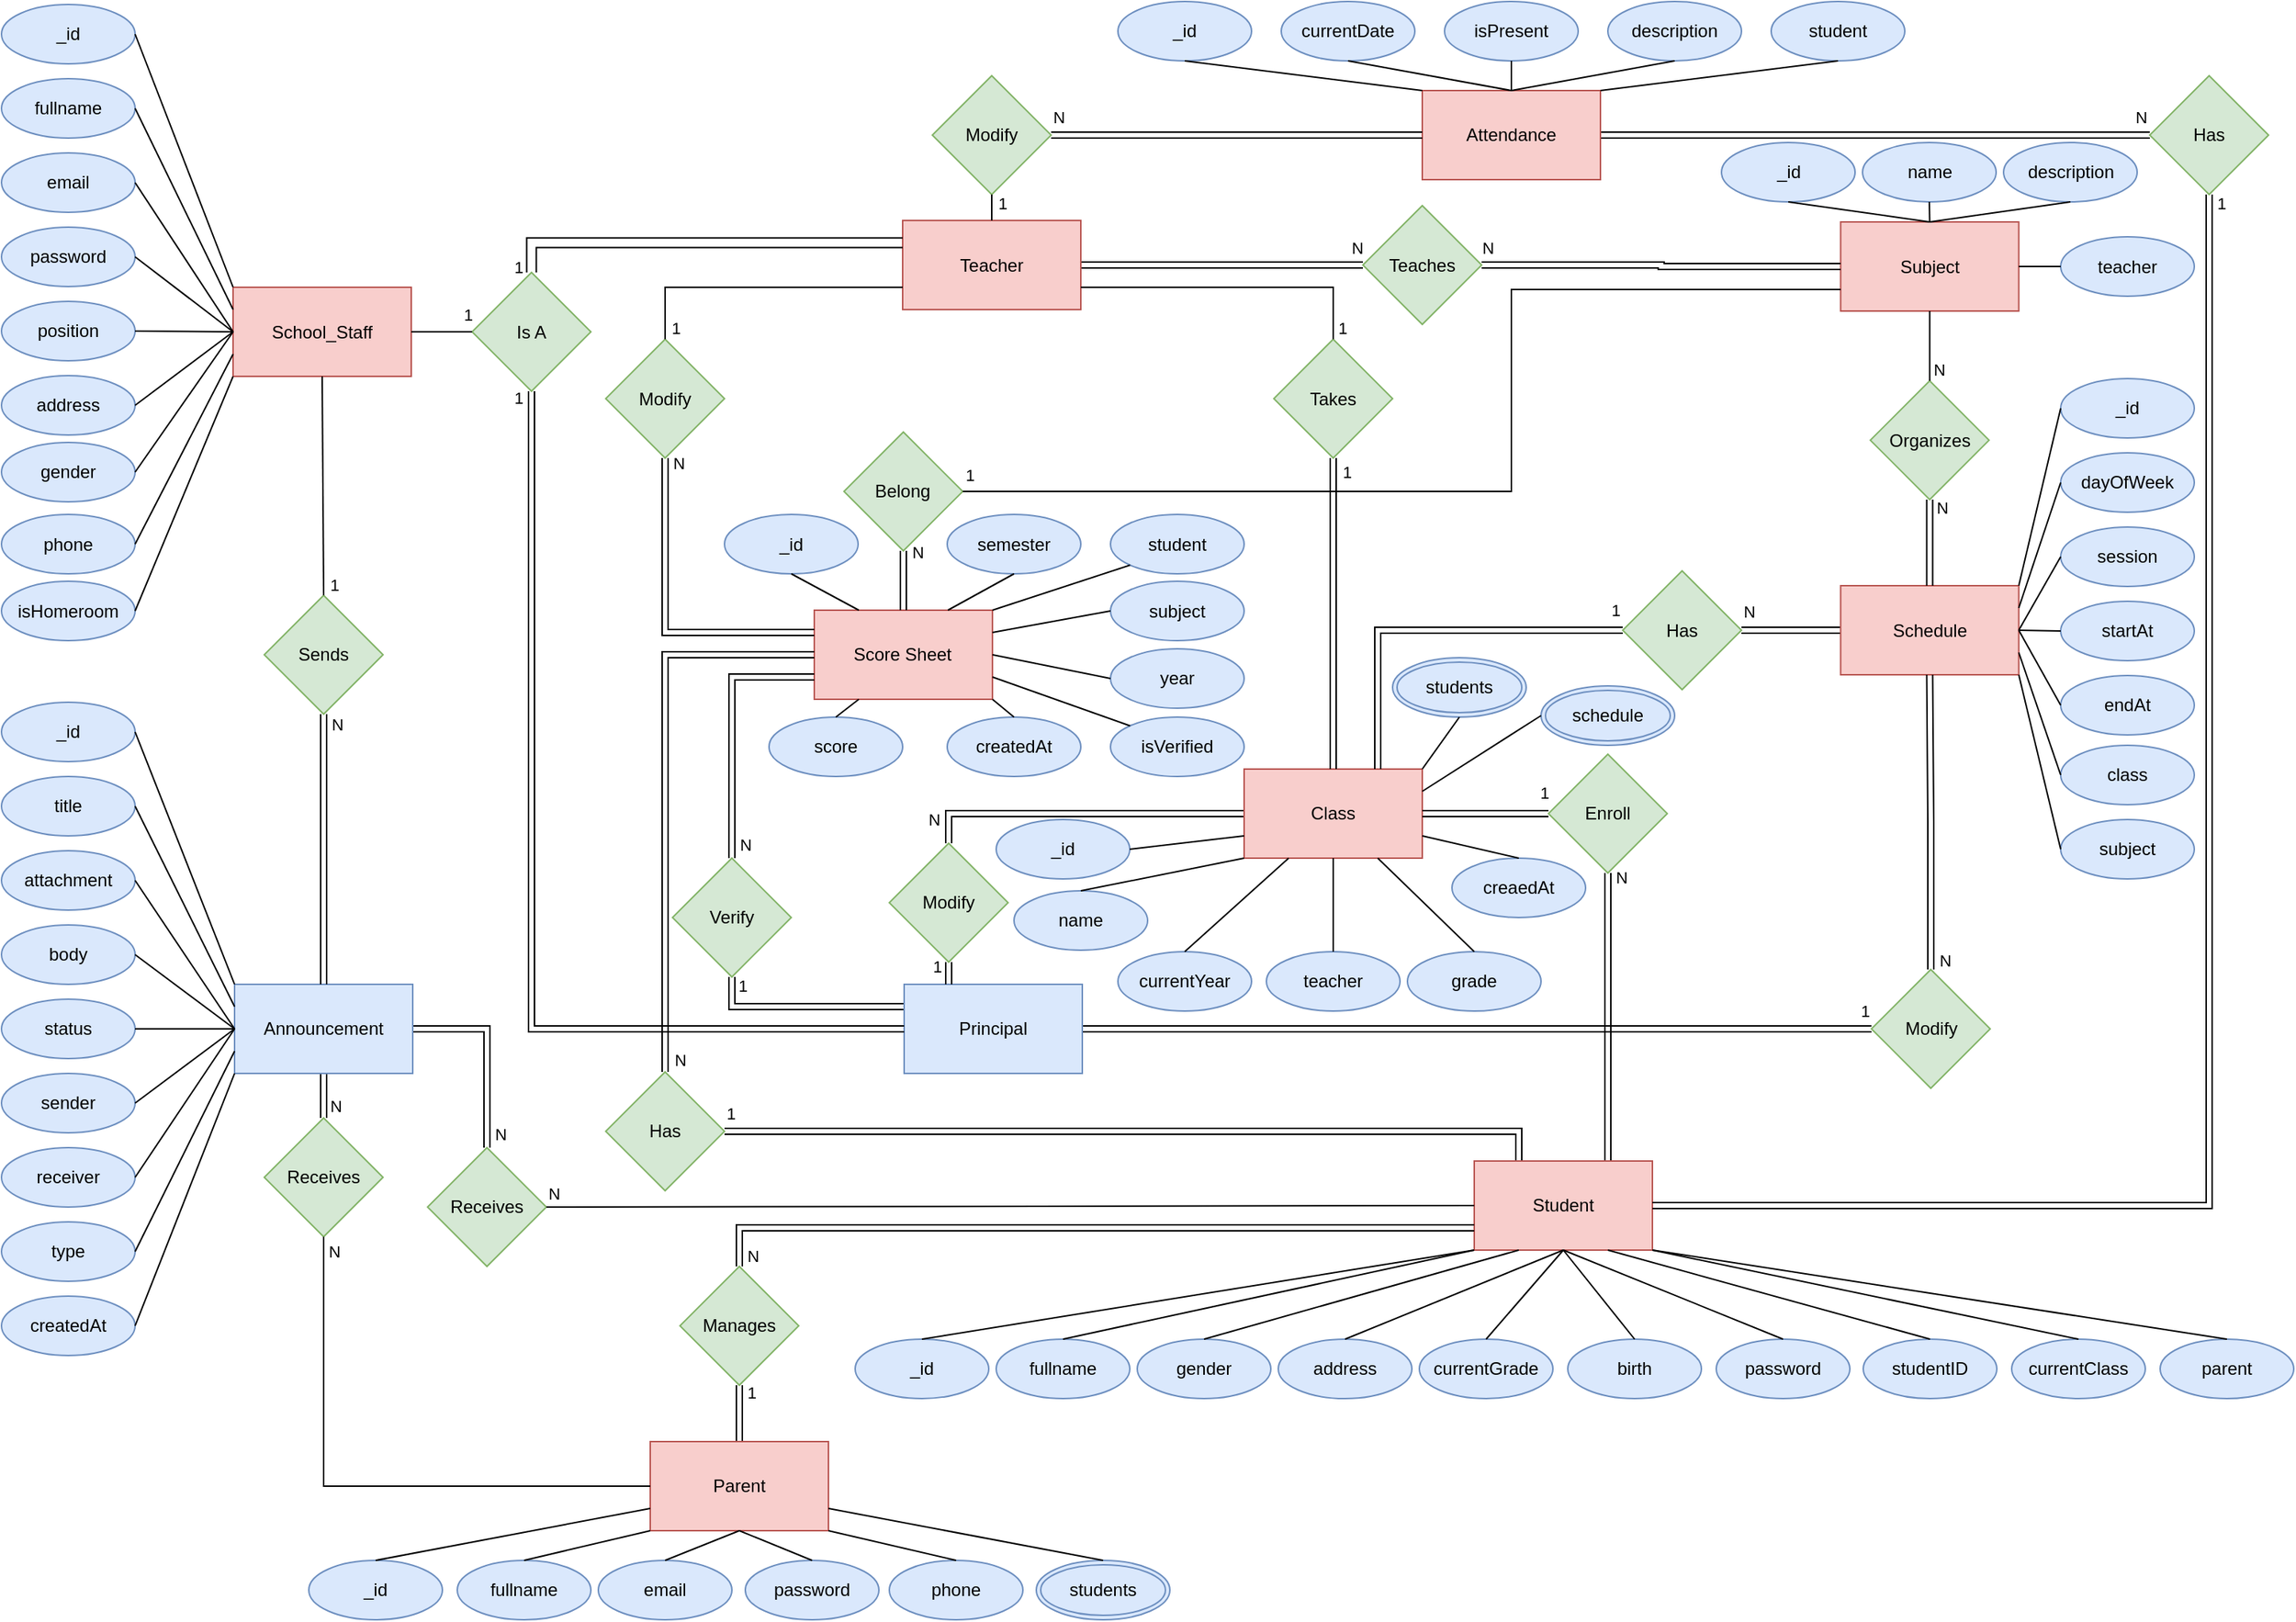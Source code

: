 <mxfile version="21.2.1" type="github">
  <diagram name="Page-1" id="phJQ7haZQrB6JCZLSTfM">
    <mxGraphModel dx="1593" dy="876" grid="1" gridSize="10" guides="1" tooltips="1" connect="1" arrows="1" fold="1" page="1" pageScale="1" pageWidth="1700" pageHeight="1100" math="0" shadow="0">
      <root>
        <mxCell id="0" />
        <mxCell id="1" parent="0" />
        <mxCell id="fh_c4aW1x9fe1zc0Bb2D-233" style="edgeStyle=orthogonalEdgeStyle;rounded=0;orthogonalLoop=1;jettySize=auto;html=1;exitX=1;exitY=0.5;exitDx=0;exitDy=0;entryX=0;entryY=0.5;entryDx=0;entryDy=0;shape=link;" parent="1" source="fh_c4aW1x9fe1zc0Bb2D-119" target="fh_c4aW1x9fe1zc0Bb2D-130" edge="1">
          <mxGeometry relative="1" as="geometry" />
        </mxCell>
        <mxCell id="fh_c4aW1x9fe1zc0Bb2D-335" value="N" style="edgeLabel;html=1;align=center;verticalAlign=middle;resizable=0;points=[];" parent="fh_c4aW1x9fe1zc0Bb2D-233" vertex="1" connectable="0">
          <mxGeometry x="0.72" relative="1" as="geometry">
            <mxPoint x="22" y="-12" as="offset" />
          </mxGeometry>
        </mxCell>
        <mxCell id="fh_c4aW1x9fe1zc0Bb2D-119" value="Teacher" style="rounded=0;whiteSpace=wrap;html=1;fillColor=#f8cecc;strokeColor=#b85450;" parent="1" vertex="1">
          <mxGeometry x="760" y="147.5" width="120" height="60" as="geometry" />
        </mxCell>
        <mxCell id="fh_c4aW1x9fe1zc0Bb2D-148" style="edgeStyle=orthogonalEdgeStyle;rounded=0;orthogonalLoop=1;jettySize=auto;html=1;exitX=1;exitY=0.5;exitDx=0;exitDy=0;entryX=0;entryY=0.5;entryDx=0;entryDy=0;shape=link;" parent="1" source="fh_c4aW1x9fe1zc0Bb2D-120" target="fh_c4aW1x9fe1zc0Bb2D-147" edge="1">
          <mxGeometry relative="1" as="geometry" />
        </mxCell>
        <mxCell id="fh_c4aW1x9fe1zc0Bb2D-349" value="1" style="edgeLabel;html=1;align=center;verticalAlign=middle;resizable=0;points=[];" parent="fh_c4aW1x9fe1zc0Bb2D-148" vertex="1" connectable="0">
          <mxGeometry x="0.913" relative="1" as="geometry">
            <mxPoint x="18" y="-12" as="offset" />
          </mxGeometry>
        </mxCell>
        <mxCell id="fh_c4aW1x9fe1zc0Bb2D-157" style="edgeStyle=orthogonalEdgeStyle;rounded=0;orthogonalLoop=1;jettySize=auto;html=1;exitX=0;exitY=0.25;exitDx=0;exitDy=0;entryX=0.5;entryY=1;entryDx=0;entryDy=0;shape=link;" parent="1" source="fh_c4aW1x9fe1zc0Bb2D-120" target="fh_c4aW1x9fe1zc0Bb2D-153" edge="1">
          <mxGeometry relative="1" as="geometry" />
        </mxCell>
        <mxCell id="fh_c4aW1x9fe1zc0Bb2D-357" value="1" style="edgeLabel;html=1;align=center;verticalAlign=middle;resizable=0;points=[];" parent="fh_c4aW1x9fe1zc0Bb2D-157" vertex="1" connectable="0">
          <mxGeometry x="0.075" relative="1" as="geometry">
            <mxPoint x="-36" y="-14" as="offset" />
          </mxGeometry>
        </mxCell>
        <mxCell id="fh_c4aW1x9fe1zc0Bb2D-120" value="Principal" style="rounded=0;whiteSpace=wrap;html=1;fillColor=#dae8fc;strokeColor=#6c8ebf;" parent="1" vertex="1">
          <mxGeometry x="761" y="662" width="120" height="60" as="geometry" />
        </mxCell>
        <mxCell id="fh_c4aW1x9fe1zc0Bb2D-158" style="edgeStyle=orthogonalEdgeStyle;rounded=0;orthogonalLoop=1;jettySize=auto;html=1;exitX=0;exitY=0.5;exitDx=0;exitDy=0;entryX=0.5;entryY=0;entryDx=0;entryDy=0;shape=link;" parent="1" source="fh_c4aW1x9fe1zc0Bb2D-121" target="fh_c4aW1x9fe1zc0Bb2D-150" edge="1">
          <mxGeometry relative="1" as="geometry" />
        </mxCell>
        <mxCell id="fh_c4aW1x9fe1zc0Bb2D-354" value="N" style="edgeLabel;html=1;align=center;verticalAlign=middle;resizable=0;points=[];" parent="fh_c4aW1x9fe1zc0Bb2D-158" vertex="1" connectable="0">
          <mxGeometry x="0.651" y="-1" relative="1" as="geometry">
            <mxPoint x="-28" y="5" as="offset" />
          </mxGeometry>
        </mxCell>
        <mxCell id="fh_c4aW1x9fe1zc0Bb2D-121" value="Class" style="rounded=0;whiteSpace=wrap;html=1;fillColor=#f8cecc;strokeColor=#b85450;" parent="1" vertex="1">
          <mxGeometry x="990" y="517" width="120" height="60" as="geometry" />
        </mxCell>
        <mxCell id="fh_c4aW1x9fe1zc0Bb2D-122" value="Score Sheet" style="rounded=0;whiteSpace=wrap;html=1;fillColor=#f8cecc;strokeColor=#b85450;" parent="1" vertex="1">
          <mxGeometry x="700.47" y="410" width="120" height="60" as="geometry" />
        </mxCell>
        <mxCell id="fh_c4aW1x9fe1zc0Bb2D-123" value="School_Staff" style="rounded=0;whiteSpace=wrap;html=1;fillColor=#f8cecc;strokeColor=#b85450;" parent="1" vertex="1">
          <mxGeometry x="309" y="192.5" width="120" height="60" as="geometry" />
        </mxCell>
        <mxCell id="fh_c4aW1x9fe1zc0Bb2D-142" style="rounded=0;orthogonalLoop=1;jettySize=auto;html=1;exitX=0;exitY=0.5;exitDx=0;exitDy=0;entryX=1;entryY=0.5;entryDx=0;entryDy=0;shape=link;" parent="1" source="fh_c4aW1x9fe1zc0Bb2D-124" target="fh_c4aW1x9fe1zc0Bb2D-141" edge="1">
          <mxGeometry relative="1" as="geometry">
            <mxPoint x="1360.77" y="423.0" as="targetPoint" />
          </mxGeometry>
        </mxCell>
        <mxCell id="fh_c4aW1x9fe1zc0Bb2D-353" value="N" style="edgeLabel;html=1;align=center;verticalAlign=middle;resizable=0;points=[];" parent="fh_c4aW1x9fe1zc0Bb2D-142" vertex="1" connectable="0">
          <mxGeometry x="-0.444" y="-4" relative="1" as="geometry">
            <mxPoint x="-44" y="-9" as="offset" />
          </mxGeometry>
        </mxCell>
        <mxCell id="fh_c4aW1x9fe1zc0Bb2D-124" value="Schedule" style="rounded=0;whiteSpace=wrap;html=1;fillColor=#f8cecc;strokeColor=#b85450;" parent="1" vertex="1">
          <mxGeometry x="1391.77" y="393.5" width="120" height="60" as="geometry" />
        </mxCell>
        <mxCell id="fh_c4aW1x9fe1zc0Bb2D-125" value="Subject" style="rounded=0;whiteSpace=wrap;html=1;fillColor=#f8cecc;strokeColor=#b85450;" parent="1" vertex="1">
          <mxGeometry x="1391.77" y="148.5" width="120" height="60" as="geometry" />
        </mxCell>
        <mxCell id="fh_c4aW1x9fe1zc0Bb2D-167" style="edgeStyle=orthogonalEdgeStyle;rounded=0;orthogonalLoop=1;jettySize=auto;html=1;exitX=1;exitY=0.5;exitDx=0;exitDy=0;entryX=0;entryY=0.5;entryDx=0;entryDy=0;shape=link;" parent="1" source="fh_c4aW1x9fe1zc0Bb2D-126" target="fh_c4aW1x9fe1zc0Bb2D-166" edge="1">
          <mxGeometry relative="1" as="geometry" />
        </mxCell>
        <mxCell id="fh_c4aW1x9fe1zc0Bb2D-343" value="N" style="edgeLabel;html=1;align=center;verticalAlign=middle;resizable=0;points=[];" parent="fh_c4aW1x9fe1zc0Bb2D-167" vertex="1" connectable="0">
          <mxGeometry x="0.723" y="-2" relative="1" as="geometry">
            <mxPoint x="45" y="-14" as="offset" />
          </mxGeometry>
        </mxCell>
        <mxCell id="fh_c4aW1x9fe1zc0Bb2D-126" value="Attendance" style="rounded=0;whiteSpace=wrap;html=1;fillColor=#f8cecc;strokeColor=#b85450;" parent="1" vertex="1">
          <mxGeometry x="1110" y="60" width="120" height="60" as="geometry" />
        </mxCell>
        <mxCell id="fh_c4aW1x9fe1zc0Bb2D-215" style="edgeStyle=orthogonalEdgeStyle;rounded=0;orthogonalLoop=1;jettySize=auto;html=1;exitX=1;exitY=0.5;exitDx=0;exitDy=0;entryX=0.5;entryY=0;entryDx=0;entryDy=0;shape=link;" parent="1" source="fh_c4aW1x9fe1zc0Bb2D-127" target="fh_c4aW1x9fe1zc0Bb2D-191" edge="1">
          <mxGeometry relative="1" as="geometry" />
        </mxCell>
        <mxCell id="fh_c4aW1x9fe1zc0Bb2D-368" value="N" style="edgeLabel;html=1;align=center;verticalAlign=middle;resizable=0;points=[];" parent="fh_c4aW1x9fe1zc0Bb2D-215" vertex="1" connectable="0">
          <mxGeometry x="0.75" y="2" relative="1" as="geometry">
            <mxPoint x="7" y="7" as="offset" />
          </mxGeometry>
        </mxCell>
        <mxCell id="fh_c4aW1x9fe1zc0Bb2D-216" style="rounded=0;orthogonalLoop=1;jettySize=auto;html=1;exitX=0.5;exitY=1;exitDx=0;exitDy=0;entryX=0.5;entryY=0;entryDx=0;entryDy=0;shape=link;" parent="1" source="fh_c4aW1x9fe1zc0Bb2D-127" target="fh_c4aW1x9fe1zc0Bb2D-194" edge="1">
          <mxGeometry relative="1" as="geometry" />
        </mxCell>
        <mxCell id="fh_c4aW1x9fe1zc0Bb2D-366" value="N" style="edgeLabel;html=1;align=center;verticalAlign=middle;resizable=0;points=[];" parent="fh_c4aW1x9fe1zc0Bb2D-216" vertex="1" connectable="0">
          <mxGeometry x="0.482" y="3" relative="1" as="geometry">
            <mxPoint x="5" as="offset" />
          </mxGeometry>
        </mxCell>
        <mxCell id="fh_c4aW1x9fe1zc0Bb2D-127" value="Announcement" style="rounded=0;whiteSpace=wrap;html=1;fillColor=#dae8fc;strokeColor=#6c8ebf;" parent="1" vertex="1">
          <mxGeometry x="310" y="662" width="120" height="60" as="geometry" />
        </mxCell>
        <mxCell id="fh_c4aW1x9fe1zc0Bb2D-161" style="edgeStyle=orthogonalEdgeStyle;rounded=0;orthogonalLoop=1;jettySize=auto;html=1;exitX=0.75;exitY=0;exitDx=0;exitDy=0;entryX=0.5;entryY=1;entryDx=0;entryDy=0;shape=link;" parent="1" source="fh_c4aW1x9fe1zc0Bb2D-128" target="fh_c4aW1x9fe1zc0Bb2D-160" edge="1">
          <mxGeometry relative="1" as="geometry" />
        </mxCell>
        <mxCell id="fh_c4aW1x9fe1zc0Bb2D-351" value="N" style="edgeLabel;html=1;align=center;verticalAlign=middle;resizable=0;points=[];" parent="fh_c4aW1x9fe1zc0Bb2D-161" vertex="1" connectable="0">
          <mxGeometry x="0.768" y="-2" relative="1" as="geometry">
            <mxPoint x="7" y="-20" as="offset" />
          </mxGeometry>
        </mxCell>
        <mxCell id="fh_c4aW1x9fe1zc0Bb2D-173" style="edgeStyle=orthogonalEdgeStyle;rounded=0;orthogonalLoop=1;jettySize=auto;html=1;exitX=0.25;exitY=0;exitDx=0;exitDy=0;entryX=1;entryY=0.5;entryDx=0;entryDy=0;shape=link;" parent="1" source="fh_c4aW1x9fe1zc0Bb2D-128" target="fh_c4aW1x9fe1zc0Bb2D-172" edge="1">
          <mxGeometry relative="1" as="geometry" />
        </mxCell>
        <mxCell id="fh_c4aW1x9fe1zc0Bb2D-358" value="1" style="edgeLabel;html=1;align=center;verticalAlign=middle;resizable=0;points=[];" parent="fh_c4aW1x9fe1zc0Bb2D-173" vertex="1" connectable="0">
          <mxGeometry x="0.96" relative="1" as="geometry">
            <mxPoint x="-7" y="-12" as="offset" />
          </mxGeometry>
        </mxCell>
        <mxCell id="fh_c4aW1x9fe1zc0Bb2D-128" value="Student" style="rounded=0;whiteSpace=wrap;html=1;fillColor=#f8cecc;strokeColor=#b85450;" parent="1" vertex="1">
          <mxGeometry x="1145" y="781" width="120" height="60" as="geometry" />
        </mxCell>
        <mxCell id="fh_c4aW1x9fe1zc0Bb2D-268" style="rounded=0;orthogonalLoop=1;jettySize=auto;html=1;exitX=0.5;exitY=0;exitDx=0;exitDy=0;entryX=0.5;entryY=1;entryDx=0;entryDy=0;shape=link;" parent="1" source="fh_c4aW1x9fe1zc0Bb2D-129" target="fh_c4aW1x9fe1zc0Bb2D-197" edge="1">
          <mxGeometry relative="1" as="geometry" />
        </mxCell>
        <mxCell id="fh_c4aW1x9fe1zc0Bb2D-371" value="1" style="edgeLabel;html=1;align=center;verticalAlign=middle;resizable=0;points=[];" parent="fh_c4aW1x9fe1zc0Bb2D-268" vertex="1" connectable="0">
          <mxGeometry x="0.216" y="-3" relative="1" as="geometry">
            <mxPoint x="5" y="-10" as="offset" />
          </mxGeometry>
        </mxCell>
        <mxCell id="fh_c4aW1x9fe1zc0Bb2D-129" value="Parent" style="rounded=0;whiteSpace=wrap;html=1;fillColor=#f8cecc;strokeColor=#b85450;" parent="1" vertex="1">
          <mxGeometry x="590" y="970" width="120" height="60" as="geometry" />
        </mxCell>
        <mxCell id="fh_c4aW1x9fe1zc0Bb2D-234" style="edgeStyle=orthogonalEdgeStyle;rounded=0;orthogonalLoop=1;jettySize=auto;html=1;exitX=1;exitY=0.5;exitDx=0;exitDy=0;entryX=0;entryY=0.5;entryDx=0;entryDy=0;shape=link;" parent="1" source="fh_c4aW1x9fe1zc0Bb2D-130" target="fh_c4aW1x9fe1zc0Bb2D-125" edge="1">
          <mxGeometry relative="1" as="geometry">
            <mxPoint x="1195" y="197.5" as="sourcePoint" />
          </mxGeometry>
        </mxCell>
        <mxCell id="fh_c4aW1x9fe1zc0Bb2D-336" value="N" style="edgeLabel;html=1;align=center;verticalAlign=middle;resizable=0;points=[];" parent="fh_c4aW1x9fe1zc0Bb2D-234" vertex="1" connectable="0">
          <mxGeometry x="-0.804" y="1" relative="1" as="geometry">
            <mxPoint x="-20" y="-11" as="offset" />
          </mxGeometry>
        </mxCell>
        <mxCell id="fh_c4aW1x9fe1zc0Bb2D-130" value="Teaches" style="rhombus;whiteSpace=wrap;html=1;fillColor=#d5e8d4;strokeColor=#82b366;" parent="1" vertex="1">
          <mxGeometry x="1070" y="137.5" width="80" height="80" as="geometry" />
        </mxCell>
        <mxCell id="fh_c4aW1x9fe1zc0Bb2D-135" style="edgeStyle=orthogonalEdgeStyle;rounded=0;orthogonalLoop=1;jettySize=auto;html=1;exitX=0.5;exitY=1;exitDx=0;exitDy=0;entryX=0.5;entryY=0;entryDx=0;entryDy=0;shape=link;" parent="1" source="fh_c4aW1x9fe1zc0Bb2D-133" target="fh_c4aW1x9fe1zc0Bb2D-124" edge="1">
          <mxGeometry relative="1" as="geometry" />
        </mxCell>
        <mxCell id="fh_c4aW1x9fe1zc0Bb2D-347" value="N" style="edgeLabel;html=1;align=center;verticalAlign=middle;resizable=0;points=[];" parent="fh_c4aW1x9fe1zc0Bb2D-135" vertex="1" connectable="0">
          <mxGeometry x="-0.722" y="-1" relative="1" as="geometry">
            <mxPoint x="9" y="-3" as="offset" />
          </mxGeometry>
        </mxCell>
        <mxCell id="fh_c4aW1x9fe1zc0Bb2D-133" value="Organizes" style="rhombus;whiteSpace=wrap;html=1;fillColor=#d5e8d4;strokeColor=#82b366;" parent="1" vertex="1">
          <mxGeometry x="1411.77" y="255.5" width="80" height="80" as="geometry" />
        </mxCell>
        <mxCell id="6AYaxFPfaX3n9xTRVo3Z-24" style="edgeStyle=orthogonalEdgeStyle;rounded=0;orthogonalLoop=1;jettySize=auto;html=1;exitX=0;exitY=0.5;exitDx=0;exitDy=0;entryX=0.75;entryY=0;entryDx=0;entryDy=0;shape=link;" parent="1" source="fh_c4aW1x9fe1zc0Bb2D-141" target="fh_c4aW1x9fe1zc0Bb2D-121" edge="1">
          <mxGeometry relative="1" as="geometry">
            <Array as="points">
              <mxPoint x="1080" y="423" />
            </Array>
          </mxGeometry>
        </mxCell>
        <mxCell id="6AYaxFPfaX3n9xTRVo3Z-25" value="1" style="edgeLabel;html=1;align=center;verticalAlign=middle;resizable=0;points=[];" parent="6AYaxFPfaX3n9xTRVo3Z-24" vertex="1" connectable="0">
          <mxGeometry x="0.042" relative="1" as="geometry">
            <mxPoint x="129" y="-14" as="offset" />
          </mxGeometry>
        </mxCell>
        <mxCell id="fh_c4aW1x9fe1zc0Bb2D-141" value="Has" style="rhombus;whiteSpace=wrap;html=1;fillColor=#d5e8d4;strokeColor=#82b366;" parent="1" vertex="1">
          <mxGeometry x="1245" y="383.5" width="80" height="80" as="geometry" />
        </mxCell>
        <mxCell id="fh_c4aW1x9fe1zc0Bb2D-181" style="rounded=0;orthogonalLoop=1;jettySize=auto;html=1;exitX=0.5;exitY=1;exitDx=0;exitDy=0;entryX=0.5;entryY=0;entryDx=0;entryDy=0;shape=link;" parent="1" source="fh_c4aW1x9fe1zc0Bb2D-144" target="fh_c4aW1x9fe1zc0Bb2D-122" edge="1">
          <mxGeometry relative="1" as="geometry" />
        </mxCell>
        <mxCell id="fh_c4aW1x9fe1zc0Bb2D-340" value="N" style="edgeLabel;html=1;align=center;verticalAlign=middle;resizable=0;points=[];" parent="fh_c4aW1x9fe1zc0Bb2D-181" vertex="1" connectable="0">
          <mxGeometry x="-0.631" y="-2" relative="1" as="geometry">
            <mxPoint x="11" y="-7" as="offset" />
          </mxGeometry>
        </mxCell>
        <mxCell id="fh_c4aW1x9fe1zc0Bb2D-144" value="Belong" style="rhombus;whiteSpace=wrap;html=1;fillColor=#d5e8d4;strokeColor=#82b366;" parent="1" vertex="1">
          <mxGeometry x="720.47" y="290" width="80" height="80" as="geometry" />
        </mxCell>
        <mxCell id="fh_c4aW1x9fe1zc0Bb2D-149" style="edgeStyle=orthogonalEdgeStyle;rounded=0;orthogonalLoop=1;jettySize=auto;html=1;exitX=0.5;exitY=0;exitDx=0;exitDy=0;entryX=0.5;entryY=1;entryDx=0;entryDy=0;shape=link;" parent="1" source="fh_c4aW1x9fe1zc0Bb2D-147" target="fh_c4aW1x9fe1zc0Bb2D-124" edge="1">
          <mxGeometry relative="1" as="geometry" />
        </mxCell>
        <mxCell id="fh_c4aW1x9fe1zc0Bb2D-348" value="N" style="edgeLabel;html=1;align=center;verticalAlign=middle;resizable=0;points=[];" parent="fh_c4aW1x9fe1zc0Bb2D-149" vertex="1" connectable="0">
          <mxGeometry x="-0.845" y="-2" relative="1" as="geometry">
            <mxPoint x="7" y="9" as="offset" />
          </mxGeometry>
        </mxCell>
        <mxCell id="fh_c4aW1x9fe1zc0Bb2D-147" value="Modify" style="rhombus;whiteSpace=wrap;html=1;fillColor=#d5e8d4;strokeColor=#82b366;" parent="1" vertex="1">
          <mxGeometry x="1412.53" y="652" width="80" height="80" as="geometry" />
        </mxCell>
        <mxCell id="fh_c4aW1x9fe1zc0Bb2D-159" style="rounded=0;orthogonalLoop=1;jettySize=auto;html=1;exitX=0.5;exitY=1;exitDx=0;exitDy=0;entryX=0.25;entryY=0;entryDx=0;entryDy=0;shape=link;" parent="1" source="fh_c4aW1x9fe1zc0Bb2D-150" target="fh_c4aW1x9fe1zc0Bb2D-120" edge="1">
          <mxGeometry relative="1" as="geometry">
            <mxPoint x="820" y="770" as="targetPoint" />
          </mxGeometry>
        </mxCell>
        <mxCell id="fh_c4aW1x9fe1zc0Bb2D-355" value="1" style="edgeLabel;html=1;align=center;verticalAlign=middle;resizable=0;points=[];" parent="fh_c4aW1x9fe1zc0Bb2D-159" vertex="1" connectable="0">
          <mxGeometry x="0.435" y="2" relative="1" as="geometry">
            <mxPoint x="-10" y="-8" as="offset" />
          </mxGeometry>
        </mxCell>
        <mxCell id="fh_c4aW1x9fe1zc0Bb2D-150" value="Modify" style="rhombus;whiteSpace=wrap;html=1;fillColor=#d5e8d4;strokeColor=#82b366;" parent="1" vertex="1">
          <mxGeometry x="751" y="567" width="80" height="80" as="geometry" />
        </mxCell>
        <mxCell id="fh_c4aW1x9fe1zc0Bb2D-156" style="edgeStyle=orthogonalEdgeStyle;rounded=0;orthogonalLoop=1;jettySize=auto;html=1;exitX=0.5;exitY=0;exitDx=0;exitDy=0;entryX=0;entryY=0.75;entryDx=0;entryDy=0;shape=link;" parent="1" source="fh_c4aW1x9fe1zc0Bb2D-153" target="fh_c4aW1x9fe1zc0Bb2D-122" edge="1">
          <mxGeometry relative="1" as="geometry" />
        </mxCell>
        <mxCell id="fh_c4aW1x9fe1zc0Bb2D-356" value="N" style="edgeLabel;html=1;align=center;verticalAlign=middle;resizable=0;points=[];" parent="fh_c4aW1x9fe1zc0Bb2D-156" vertex="1" connectable="0">
          <mxGeometry x="0.002" relative="1" as="geometry">
            <mxPoint x="9" y="80" as="offset" />
          </mxGeometry>
        </mxCell>
        <mxCell id="fh_c4aW1x9fe1zc0Bb2D-153" value="Verify" style="rhombus;whiteSpace=wrap;html=1;fillColor=#d5e8d4;strokeColor=#82b366;" parent="1" vertex="1">
          <mxGeometry x="604.97" y="577" width="80" height="80" as="geometry" />
        </mxCell>
        <mxCell id="fh_c4aW1x9fe1zc0Bb2D-162" style="edgeStyle=orthogonalEdgeStyle;rounded=0;orthogonalLoop=1;jettySize=auto;html=1;exitX=0;exitY=0.5;exitDx=0;exitDy=0;entryX=1;entryY=0.5;entryDx=0;entryDy=0;shape=link;" parent="1" source="fh_c4aW1x9fe1zc0Bb2D-160" target="fh_c4aW1x9fe1zc0Bb2D-121" edge="1">
          <mxGeometry relative="1" as="geometry">
            <mxPoint x="1330.77" y="501" as="sourcePoint" />
          </mxGeometry>
        </mxCell>
        <mxCell id="fh_c4aW1x9fe1zc0Bb2D-350" value="1" style="edgeLabel;html=1;align=center;verticalAlign=middle;resizable=0;points=[];" parent="fh_c4aW1x9fe1zc0Bb2D-162" vertex="1" connectable="0">
          <mxGeometry x="-0.877" relative="1" as="geometry">
            <mxPoint x="2" y="-14" as="offset" />
          </mxGeometry>
        </mxCell>
        <mxCell id="fh_c4aW1x9fe1zc0Bb2D-160" value="Enroll" style="rhombus;whiteSpace=wrap;html=1;fillColor=#d5e8d4;strokeColor=#82b366;" parent="1" vertex="1">
          <mxGeometry x="1195" y="507" width="80" height="80" as="geometry" />
        </mxCell>
        <mxCell id="fh_c4aW1x9fe1zc0Bb2D-165" style="edgeStyle=orthogonalEdgeStyle;rounded=0;orthogonalLoop=1;jettySize=auto;html=1;exitX=1;exitY=0.5;exitDx=0;exitDy=0;entryX=0;entryY=0.5;entryDx=0;entryDy=0;shape=link;" parent="1" source="fh_c4aW1x9fe1zc0Bb2D-163" target="fh_c4aW1x9fe1zc0Bb2D-126" edge="1">
          <mxGeometry relative="1" as="geometry" />
        </mxCell>
        <mxCell id="fh_c4aW1x9fe1zc0Bb2D-315" value="N" style="edgeLabel;html=1;align=center;verticalAlign=middle;resizable=0;points=[];" parent="fh_c4aW1x9fe1zc0Bb2D-165" vertex="1" connectable="0">
          <mxGeometry x="-0.428" y="2" relative="1" as="geometry">
            <mxPoint x="-67" y="-10" as="offset" />
          </mxGeometry>
        </mxCell>
        <mxCell id="fh_c4aW1x9fe1zc0Bb2D-163" value="Modify" style="rhombus;whiteSpace=wrap;html=1;fillColor=#d5e8d4;strokeColor=#82b366;" parent="1" vertex="1">
          <mxGeometry x="780" y="50" width="80" height="80" as="geometry" />
        </mxCell>
        <mxCell id="fh_c4aW1x9fe1zc0Bb2D-168" style="edgeStyle=orthogonalEdgeStyle;rounded=0;orthogonalLoop=1;jettySize=auto;html=1;exitX=0.5;exitY=1;exitDx=0;exitDy=0;entryX=1;entryY=0.5;entryDx=0;entryDy=0;shape=link;" parent="1" source="fh_c4aW1x9fe1zc0Bb2D-166" target="fh_c4aW1x9fe1zc0Bb2D-128" edge="1">
          <mxGeometry relative="1" as="geometry" />
        </mxCell>
        <mxCell id="fh_c4aW1x9fe1zc0Bb2D-344" value="1" style="edgeLabel;html=1;align=center;verticalAlign=middle;resizable=0;points=[];" parent="fh_c4aW1x9fe1zc0Bb2D-168" vertex="1" connectable="0">
          <mxGeometry x="-0.966" y="1" relative="1" as="geometry">
            <mxPoint x="7" y="-12" as="offset" />
          </mxGeometry>
        </mxCell>
        <mxCell id="fh_c4aW1x9fe1zc0Bb2D-166" value="Has" style="rhombus;whiteSpace=wrap;html=1;fillColor=#d5e8d4;strokeColor=#82b366;" parent="1" vertex="1">
          <mxGeometry x="1600" y="50" width="80" height="80" as="geometry" />
        </mxCell>
        <mxCell id="fh_c4aW1x9fe1zc0Bb2D-171" style="edgeStyle=orthogonalEdgeStyle;rounded=0;orthogonalLoop=1;jettySize=auto;html=1;exitX=0.5;exitY=1;exitDx=0;exitDy=0;entryX=0;entryY=0.25;entryDx=0;entryDy=0;shape=link;" parent="1" source="fh_c4aW1x9fe1zc0Bb2D-169" target="fh_c4aW1x9fe1zc0Bb2D-122" edge="1">
          <mxGeometry relative="1" as="geometry" />
        </mxCell>
        <mxCell id="fh_c4aW1x9fe1zc0Bb2D-330" value="N" style="edgeLabel;html=1;align=center;verticalAlign=middle;resizable=0;points=[];" parent="fh_c4aW1x9fe1zc0Bb2D-171" vertex="1" connectable="0">
          <mxGeometry x="-0.925" y="3" relative="1" as="geometry">
            <mxPoint x="6" y="-5" as="offset" />
          </mxGeometry>
        </mxCell>
        <mxCell id="fh_c4aW1x9fe1zc0Bb2D-169" value="Modify" style="rhombus;whiteSpace=wrap;html=1;fillColor=#d5e8d4;strokeColor=#82b366;" parent="1" vertex="1">
          <mxGeometry x="560" y="227.5" width="80" height="80" as="geometry" />
        </mxCell>
        <mxCell id="fh_c4aW1x9fe1zc0Bb2D-174" style="edgeStyle=orthogonalEdgeStyle;rounded=0;orthogonalLoop=1;jettySize=auto;html=1;exitX=0.5;exitY=0;exitDx=0;exitDy=0;entryX=0;entryY=0.5;entryDx=0;entryDy=0;shape=link;" parent="1" source="fh_c4aW1x9fe1zc0Bb2D-172" target="fh_c4aW1x9fe1zc0Bb2D-122" edge="1">
          <mxGeometry relative="1" as="geometry" />
        </mxCell>
        <mxCell id="fh_c4aW1x9fe1zc0Bb2D-359" value="N" style="edgeLabel;html=1;align=center;verticalAlign=middle;resizable=0;points=[];" parent="fh_c4aW1x9fe1zc0Bb2D-174" vertex="1" connectable="0">
          <mxGeometry x="-0.926" y="-2" relative="1" as="geometry">
            <mxPoint x="8" y="6" as="offset" />
          </mxGeometry>
        </mxCell>
        <mxCell id="fh_c4aW1x9fe1zc0Bb2D-172" value="Has" style="rhombus;whiteSpace=wrap;html=1;fillColor=#d5e8d4;strokeColor=#82b366;" parent="1" vertex="1">
          <mxGeometry x="560" y="721" width="80" height="80" as="geometry" />
        </mxCell>
        <mxCell id="fh_c4aW1x9fe1zc0Bb2D-177" style="edgeStyle=orthogonalEdgeStyle;rounded=0;orthogonalLoop=1;jettySize=auto;html=1;exitX=0.5;exitY=0;exitDx=0;exitDy=0;entryX=0;entryY=0.25;entryDx=0;entryDy=0;shape=link;width=-6.471;" parent="1" source="fh_c4aW1x9fe1zc0Bb2D-175" target="fh_c4aW1x9fe1zc0Bb2D-119" edge="1">
          <mxGeometry relative="1" as="geometry" />
        </mxCell>
        <mxCell id="fh_c4aW1x9fe1zc0Bb2D-333" value="1" style="edgeLabel;html=1;align=center;verticalAlign=middle;resizable=0;points=[];" parent="fh_c4aW1x9fe1zc0Bb2D-177" vertex="1" connectable="0">
          <mxGeometry x="-0.847" y="-1" relative="1" as="geometry">
            <mxPoint x="-10" y="15" as="offset" />
          </mxGeometry>
        </mxCell>
        <mxCell id="fh_c4aW1x9fe1zc0Bb2D-178" style="edgeStyle=orthogonalEdgeStyle;rounded=0;orthogonalLoop=1;jettySize=auto;html=1;exitX=0.5;exitY=1;exitDx=0;exitDy=0;entryX=0;entryY=0.5;entryDx=0;entryDy=0;shape=link;" parent="1" source="fh_c4aW1x9fe1zc0Bb2D-175" target="fh_c4aW1x9fe1zc0Bb2D-120" edge="1">
          <mxGeometry relative="1" as="geometry" />
        </mxCell>
        <mxCell id="fh_c4aW1x9fe1zc0Bb2D-334" value="1" style="edgeLabel;html=1;align=center;verticalAlign=middle;resizable=0;points=[];" parent="fh_c4aW1x9fe1zc0Bb2D-178" vertex="1" connectable="0">
          <mxGeometry x="-0.923" y="1" relative="1" as="geometry">
            <mxPoint x="-10" y="-22" as="offset" />
          </mxGeometry>
        </mxCell>
        <mxCell id="fh_c4aW1x9fe1zc0Bb2D-175" value="Is A" style="rhombus;whiteSpace=wrap;html=1;fillColor=#d5e8d4;strokeColor=#82b366;" parent="1" vertex="1">
          <mxGeometry x="470" y="182.5" width="80" height="80" as="geometry" />
        </mxCell>
        <mxCell id="fh_c4aW1x9fe1zc0Bb2D-185" style="edgeStyle=orthogonalEdgeStyle;rounded=0;orthogonalLoop=1;jettySize=auto;html=1;exitX=0.5;exitY=1;exitDx=0;exitDy=0;entryX=0.5;entryY=0;entryDx=0;entryDy=0;shape=link;" parent="1" source="fh_c4aW1x9fe1zc0Bb2D-183" target="fh_c4aW1x9fe1zc0Bb2D-121" edge="1">
          <mxGeometry relative="1" as="geometry" />
        </mxCell>
        <mxCell id="fh_c4aW1x9fe1zc0Bb2D-339" value="1" style="edgeLabel;html=1;align=center;verticalAlign=middle;resizable=0;points=[];" parent="fh_c4aW1x9fe1zc0Bb2D-185" vertex="1" connectable="0">
          <mxGeometry x="-0.778" y="1" relative="1" as="geometry">
            <mxPoint x="8" y="-14" as="offset" />
          </mxGeometry>
        </mxCell>
        <mxCell id="fh_c4aW1x9fe1zc0Bb2D-183" value="Takes" style="rhombus;whiteSpace=wrap;html=1;fillColor=#d5e8d4;strokeColor=#82b366;" parent="1" vertex="1">
          <mxGeometry x="1010" y="227.5" width="80" height="80" as="geometry" />
        </mxCell>
        <mxCell id="fh_c4aW1x9fe1zc0Bb2D-190" style="edgeStyle=orthogonalEdgeStyle;rounded=0;orthogonalLoop=1;jettySize=auto;html=1;exitX=0.5;exitY=1;exitDx=0;exitDy=0;entryX=0.5;entryY=0;entryDx=0;entryDy=0;shape=link;" parent="1" source="fh_c4aW1x9fe1zc0Bb2D-188" target="fh_c4aW1x9fe1zc0Bb2D-127" edge="1">
          <mxGeometry relative="1" as="geometry" />
        </mxCell>
        <mxCell id="fh_c4aW1x9fe1zc0Bb2D-362" value="N" style="edgeLabel;html=1;align=center;verticalAlign=middle;resizable=0;points=[];" parent="fh_c4aW1x9fe1zc0Bb2D-190" vertex="1" connectable="0">
          <mxGeometry x="-0.683" y="-2" relative="1" as="geometry">
            <mxPoint x="11" y="-22" as="offset" />
          </mxGeometry>
        </mxCell>
        <mxCell id="fh_c4aW1x9fe1zc0Bb2D-188" value="Sends" style="rhombus;whiteSpace=wrap;html=1;fillColor=#d5e8d4;strokeColor=#82b366;" parent="1" vertex="1">
          <mxGeometry x="330" y="400" width="80" height="80" as="geometry" />
        </mxCell>
        <mxCell id="fh_c4aW1x9fe1zc0Bb2D-191" value="Receives" style="rhombus;whiteSpace=wrap;html=1;fillColor=#d5e8d4;strokeColor=#82b366;" parent="1" vertex="1">
          <mxGeometry x="440" y="772" width="80" height="80" as="geometry" />
        </mxCell>
        <mxCell id="fh_c4aW1x9fe1zc0Bb2D-194" value="Receives" style="rhombus;whiteSpace=wrap;html=1;fillColor=#d5e8d4;strokeColor=#82b366;" parent="1" vertex="1">
          <mxGeometry x="330" y="752" width="80" height="80" as="geometry" />
        </mxCell>
        <mxCell id="fh_c4aW1x9fe1zc0Bb2D-269" style="edgeStyle=orthogonalEdgeStyle;rounded=0;orthogonalLoop=1;jettySize=auto;html=1;exitX=0.5;exitY=0;exitDx=0;exitDy=0;entryX=0;entryY=0.75;entryDx=0;entryDy=0;shape=link;" parent="1" source="fh_c4aW1x9fe1zc0Bb2D-197" target="fh_c4aW1x9fe1zc0Bb2D-128" edge="1">
          <mxGeometry relative="1" as="geometry" />
        </mxCell>
        <mxCell id="6AYaxFPfaX3n9xTRVo3Z-52" value="N" style="edgeLabel;html=1;align=center;verticalAlign=middle;resizable=0;points=[];" parent="fh_c4aW1x9fe1zc0Bb2D-269" vertex="1" connectable="0">
          <mxGeometry x="-0.727" relative="1" as="geometry">
            <mxPoint x="-36" y="19" as="offset" />
          </mxGeometry>
        </mxCell>
        <mxCell id="fh_c4aW1x9fe1zc0Bb2D-197" value="Manages" style="rhombus;whiteSpace=wrap;html=1;fillColor=#d5e8d4;strokeColor=#82b366;" parent="1" vertex="1">
          <mxGeometry x="610" y="852" width="80" height="80" as="geometry" />
        </mxCell>
        <mxCell id="fh_c4aW1x9fe1zc0Bb2D-203" value="_id" style="ellipse;whiteSpace=wrap;html=1;fillColor=#dae8fc;strokeColor=#6c8ebf;" parent="1" vertex="1">
          <mxGeometry x="905" width="90" height="40" as="geometry" />
        </mxCell>
        <mxCell id="fh_c4aW1x9fe1zc0Bb2D-204" value="currentDate" style="ellipse;whiteSpace=wrap;html=1;fillColor=#dae8fc;strokeColor=#6c8ebf;" parent="1" vertex="1">
          <mxGeometry x="1015" width="90" height="40" as="geometry" />
        </mxCell>
        <mxCell id="fh_c4aW1x9fe1zc0Bb2D-205" value="isPresent" style="ellipse;whiteSpace=wrap;html=1;fillColor=#dae8fc;strokeColor=#6c8ebf;" parent="1" vertex="1">
          <mxGeometry x="1125" width="90" height="40" as="geometry" />
        </mxCell>
        <mxCell id="fh_c4aW1x9fe1zc0Bb2D-206" value="description" style="ellipse;whiteSpace=wrap;html=1;fillColor=#dae8fc;strokeColor=#6c8ebf;" parent="1" vertex="1">
          <mxGeometry x="1235" width="90" height="40" as="geometry" />
        </mxCell>
        <mxCell id="fh_c4aW1x9fe1zc0Bb2D-208" value="_id" style="ellipse;whiteSpace=wrap;html=1;fillColor=#dae8fc;strokeColor=#6c8ebf;" parent="1" vertex="1">
          <mxGeometry x="153" y="2" width="90" height="40" as="geometry" />
        </mxCell>
        <mxCell id="fh_c4aW1x9fe1zc0Bb2D-209" value="fullname" style="ellipse;whiteSpace=wrap;html=1;fillColor=#dae8fc;strokeColor=#6c8ebf;" parent="1" vertex="1">
          <mxGeometry x="153" y="52" width="90" height="40" as="geometry" />
        </mxCell>
        <mxCell id="fh_c4aW1x9fe1zc0Bb2D-210" value="email" style="ellipse;whiteSpace=wrap;html=1;fillColor=#dae8fc;strokeColor=#6c8ebf;" parent="1" vertex="1">
          <mxGeometry x="153" y="102" width="90" height="40" as="geometry" />
        </mxCell>
        <mxCell id="fh_c4aW1x9fe1zc0Bb2D-211" value="password" style="ellipse;whiteSpace=wrap;html=1;fillColor=#dae8fc;strokeColor=#6c8ebf;" parent="1" vertex="1">
          <mxGeometry x="153" y="152" width="90" height="40" as="geometry" />
        </mxCell>
        <mxCell id="fh_c4aW1x9fe1zc0Bb2D-212" value="gender" style="ellipse;whiteSpace=wrap;html=1;fillColor=#dae8fc;strokeColor=#6c8ebf;" parent="1" vertex="1">
          <mxGeometry x="153" y="297" width="90" height="40" as="geometry" />
        </mxCell>
        <mxCell id="fh_c4aW1x9fe1zc0Bb2D-213" value="position" style="ellipse;whiteSpace=wrap;html=1;fillColor=#dae8fc;strokeColor=#6c8ebf;" parent="1" vertex="1">
          <mxGeometry x="153" y="202" width="90" height="40" as="geometry" />
        </mxCell>
        <mxCell id="fh_c4aW1x9fe1zc0Bb2D-214" value="address" style="ellipse;whiteSpace=wrap;html=1;fillColor=#dae8fc;strokeColor=#6c8ebf;" parent="1" vertex="1">
          <mxGeometry x="153" y="252" width="90" height="40" as="geometry" />
        </mxCell>
        <mxCell id="fh_c4aW1x9fe1zc0Bb2D-224" value="_id" style="ellipse;whiteSpace=wrap;html=1;fillColor=#dae8fc;strokeColor=#6c8ebf;" parent="1" vertex="1">
          <mxGeometry x="153" y="472" width="90" height="40" as="geometry" />
        </mxCell>
        <mxCell id="fh_c4aW1x9fe1zc0Bb2D-225" value="title" style="ellipse;whiteSpace=wrap;html=1;fillColor=#dae8fc;strokeColor=#6c8ebf;" parent="1" vertex="1">
          <mxGeometry x="153" y="522" width="90" height="40" as="geometry" />
        </mxCell>
        <mxCell id="fh_c4aW1x9fe1zc0Bb2D-226" value="attachment" style="ellipse;whiteSpace=wrap;html=1;fillColor=#dae8fc;strokeColor=#6c8ebf;" parent="1" vertex="1">
          <mxGeometry x="153" y="572" width="90" height="40" as="geometry" />
        </mxCell>
        <mxCell id="fh_c4aW1x9fe1zc0Bb2D-227" value="body" style="ellipse;whiteSpace=wrap;html=1;fillColor=#dae8fc;strokeColor=#6c8ebf;" parent="1" vertex="1">
          <mxGeometry x="153" y="622" width="90" height="40" as="geometry" />
        </mxCell>
        <mxCell id="fh_c4aW1x9fe1zc0Bb2D-228" value="status" style="ellipse;whiteSpace=wrap;html=1;fillColor=#dae8fc;strokeColor=#6c8ebf;" parent="1" vertex="1">
          <mxGeometry x="153" y="672" width="90" height="40" as="geometry" />
        </mxCell>
        <mxCell id="fh_c4aW1x9fe1zc0Bb2D-229" value="_id" style="ellipse;whiteSpace=wrap;html=1;fillColor=#dae8fc;strokeColor=#6c8ebf;" parent="1" vertex="1">
          <mxGeometry x="640" y="345.5" width="90" height="40" as="geometry" />
        </mxCell>
        <mxCell id="fh_c4aW1x9fe1zc0Bb2D-230" value="semester" style="ellipse;whiteSpace=wrap;html=1;fillColor=#dae8fc;strokeColor=#6c8ebf;" parent="1" vertex="1">
          <mxGeometry x="790" y="345.5" width="90" height="40" as="geometry" />
        </mxCell>
        <mxCell id="fh_c4aW1x9fe1zc0Bb2D-231" value="score" style="ellipse;whiteSpace=wrap;html=1;fillColor=#dae8fc;strokeColor=#6c8ebf;" parent="1" vertex="1">
          <mxGeometry x="670" y="482" width="90" height="40" as="geometry" />
        </mxCell>
        <mxCell id="fh_c4aW1x9fe1zc0Bb2D-239" value="_id" style="ellipse;whiteSpace=wrap;html=1;fillColor=#dae8fc;strokeColor=#6c8ebf;" parent="1" vertex="1">
          <mxGeometry x="1311.53" y="95" width="90" height="40" as="geometry" />
        </mxCell>
        <mxCell id="fh_c4aW1x9fe1zc0Bb2D-240" value="name" style="ellipse;whiteSpace=wrap;html=1;fillColor=#dae8fc;strokeColor=#6c8ebf;" parent="1" vertex="1">
          <mxGeometry x="1406.53" y="95" width="90" height="40" as="geometry" />
        </mxCell>
        <mxCell id="fh_c4aW1x9fe1zc0Bb2D-241" value="description" style="ellipse;whiteSpace=wrap;html=1;fillColor=#dae8fc;strokeColor=#6c8ebf;" parent="1" vertex="1">
          <mxGeometry x="1501.53" y="95" width="90" height="40" as="geometry" />
        </mxCell>
        <mxCell id="fh_c4aW1x9fe1zc0Bb2D-243" value="_id" style="ellipse;whiteSpace=wrap;html=1;fillColor=#dae8fc;strokeColor=#6c8ebf;" parent="1" vertex="1">
          <mxGeometry x="1540" y="254.0" width="90" height="40" as="geometry" />
        </mxCell>
        <mxCell id="fh_c4aW1x9fe1zc0Bb2D-244" value="dayOfWeek" style="ellipse;whiteSpace=wrap;html=1;fillColor=#dae8fc;strokeColor=#6c8ebf;" parent="1" vertex="1">
          <mxGeometry x="1540" y="304.0" width="90" height="40" as="geometry" />
        </mxCell>
        <mxCell id="fh_c4aW1x9fe1zc0Bb2D-245" value="session" style="ellipse;whiteSpace=wrap;html=1;fillColor=#dae8fc;strokeColor=#6c8ebf;" parent="1" vertex="1">
          <mxGeometry x="1540" y="354.0" width="90" height="40" as="geometry" />
        </mxCell>
        <mxCell id="fh_c4aW1x9fe1zc0Bb2D-246" value="startAt" style="ellipse;whiteSpace=wrap;html=1;fillColor=#dae8fc;strokeColor=#6c8ebf;" parent="1" vertex="1">
          <mxGeometry x="1540" y="404.0" width="90" height="40" as="geometry" />
        </mxCell>
        <mxCell id="fh_c4aW1x9fe1zc0Bb2D-247" value="endAt" style="ellipse;whiteSpace=wrap;html=1;fillColor=#dae8fc;strokeColor=#6c8ebf;" parent="1" vertex="1">
          <mxGeometry x="1540" y="454" width="90" height="40" as="geometry" />
        </mxCell>
        <mxCell id="fh_c4aW1x9fe1zc0Bb2D-263" value="_id" style="ellipse;whiteSpace=wrap;html=1;fillColor=#dae8fc;strokeColor=#6c8ebf;" parent="1" vertex="1">
          <mxGeometry x="360" y="1050" width="90" height="40" as="geometry" />
        </mxCell>
        <mxCell id="fh_c4aW1x9fe1zc0Bb2D-264" value="fullname" style="ellipse;whiteSpace=wrap;html=1;fillColor=#dae8fc;strokeColor=#6c8ebf;" parent="1" vertex="1">
          <mxGeometry x="460" y="1050" width="90" height="40" as="geometry" />
        </mxCell>
        <mxCell id="fh_c4aW1x9fe1zc0Bb2D-265" value="email" style="ellipse;whiteSpace=wrap;html=1;fillColor=#dae8fc;strokeColor=#6c8ebf;" parent="1" vertex="1">
          <mxGeometry x="555" y="1050" width="90" height="40" as="geometry" />
        </mxCell>
        <mxCell id="fh_c4aW1x9fe1zc0Bb2D-266" value="password" style="ellipse;whiteSpace=wrap;html=1;fillColor=#dae8fc;strokeColor=#6c8ebf;" parent="1" vertex="1">
          <mxGeometry x="654" y="1050" width="90" height="40" as="geometry" />
        </mxCell>
        <mxCell id="fh_c4aW1x9fe1zc0Bb2D-267" value="phone" style="ellipse;whiteSpace=wrap;html=1;fillColor=#dae8fc;strokeColor=#6c8ebf;" parent="1" vertex="1">
          <mxGeometry x="751" y="1050" width="90" height="40" as="geometry" />
        </mxCell>
        <mxCell id="fh_c4aW1x9fe1zc0Bb2D-270" value="_id" style="ellipse;whiteSpace=wrap;html=1;fillColor=#dae8fc;strokeColor=#6c8ebf;" parent="1" vertex="1">
          <mxGeometry x="728" y="901" width="90" height="40" as="geometry" />
        </mxCell>
        <mxCell id="fh_c4aW1x9fe1zc0Bb2D-271" value="fullname" style="ellipse;whiteSpace=wrap;html=1;fillColor=#dae8fc;strokeColor=#6c8ebf;" parent="1" vertex="1">
          <mxGeometry x="823" y="901" width="90" height="40" as="geometry" />
        </mxCell>
        <mxCell id="fh_c4aW1x9fe1zc0Bb2D-272" value="gender" style="ellipse;whiteSpace=wrap;html=1;fillColor=#dae8fc;strokeColor=#6c8ebf;" parent="1" vertex="1">
          <mxGeometry x="918" y="901" width="90" height="40" as="geometry" />
        </mxCell>
        <mxCell id="fh_c4aW1x9fe1zc0Bb2D-273" value="address" style="ellipse;whiteSpace=wrap;html=1;fillColor=#dae8fc;strokeColor=#6c8ebf;" parent="1" vertex="1">
          <mxGeometry x="1013" y="901" width="90" height="40" as="geometry" />
        </mxCell>
        <mxCell id="fh_c4aW1x9fe1zc0Bb2D-274" value="currentGrade" style="ellipse;whiteSpace=wrap;html=1;fillColor=#dae8fc;strokeColor=#6c8ebf;" parent="1" vertex="1">
          <mxGeometry x="1108" y="901" width="90" height="40" as="geometry" />
        </mxCell>
        <mxCell id="fh_c4aW1x9fe1zc0Bb2D-275" value="birth" style="ellipse;whiteSpace=wrap;html=1;fillColor=#dae8fc;strokeColor=#6c8ebf;" parent="1" vertex="1">
          <mxGeometry x="1208" y="901" width="90" height="40" as="geometry" />
        </mxCell>
        <mxCell id="fh_c4aW1x9fe1zc0Bb2D-276" value="password" style="ellipse;whiteSpace=wrap;html=1;fillColor=#dae8fc;strokeColor=#6c8ebf;" parent="1" vertex="1">
          <mxGeometry x="1308" y="901" width="90" height="40" as="geometry" />
        </mxCell>
        <mxCell id="fh_c4aW1x9fe1zc0Bb2D-281" value="" style="endArrow=none;html=1;rounded=0;entryX=0.5;entryY=1;entryDx=0;entryDy=0;exitX=0.5;exitY=0;exitDx=0;exitDy=0;" parent="1" source="fh_c4aW1x9fe1zc0Bb2D-125" target="fh_c4aW1x9fe1zc0Bb2D-241" edge="1">
          <mxGeometry relative="1" as="geometry">
            <mxPoint x="1231.53" y="125" as="sourcePoint" />
            <mxPoint x="1391.53" y="125" as="targetPoint" />
          </mxGeometry>
        </mxCell>
        <mxCell id="fh_c4aW1x9fe1zc0Bb2D-282" value="" style="endArrow=none;html=1;rounded=0;entryX=0.5;entryY=0;entryDx=0;entryDy=0;exitX=0.5;exitY=1;exitDx=0;exitDy=0;" parent="1" source="fh_c4aW1x9fe1zc0Bb2D-239" target="fh_c4aW1x9fe1zc0Bb2D-125" edge="1">
          <mxGeometry relative="1" as="geometry">
            <mxPoint x="1231.53" y="125" as="sourcePoint" />
            <mxPoint x="1391.53" y="125" as="targetPoint" />
          </mxGeometry>
        </mxCell>
        <mxCell id="fh_c4aW1x9fe1zc0Bb2D-283" value="" style="endArrow=none;html=1;rounded=0;entryX=0.5;entryY=0;entryDx=0;entryDy=0;exitX=0.5;exitY=1;exitDx=0;exitDy=0;" parent="1" source="fh_c4aW1x9fe1zc0Bb2D-240" target="fh_c4aW1x9fe1zc0Bb2D-125" edge="1">
          <mxGeometry relative="1" as="geometry">
            <mxPoint x="1231.53" y="125" as="sourcePoint" />
            <mxPoint x="1391.53" y="125" as="targetPoint" />
          </mxGeometry>
        </mxCell>
        <mxCell id="fh_c4aW1x9fe1zc0Bb2D-314" value="" style="endArrow=none;html=1;rounded=0;exitX=0.5;exitY=0;exitDx=0;exitDy=0;entryX=0.5;entryY=1;entryDx=0;entryDy=0;" parent="1" source="fh_c4aW1x9fe1zc0Bb2D-119" target="fh_c4aW1x9fe1zc0Bb2D-163" edge="1">
          <mxGeometry width="50" height="50" relative="1" as="geometry">
            <mxPoint x="1030" y="170" as="sourcePoint" />
            <mxPoint x="1080" y="120" as="targetPoint" />
          </mxGeometry>
        </mxCell>
        <mxCell id="fh_c4aW1x9fe1zc0Bb2D-316" value="1" style="edgeLabel;html=1;align=center;verticalAlign=middle;resizable=0;points=[];" parent="fh_c4aW1x9fe1zc0Bb2D-314" vertex="1" connectable="0">
          <mxGeometry x="0.758" relative="1" as="geometry">
            <mxPoint x="7" y="4" as="offset" />
          </mxGeometry>
        </mxCell>
        <mxCell id="fh_c4aW1x9fe1zc0Bb2D-318" value="" style="endArrow=none;html=1;rounded=0;exitX=0.5;exitY=1;exitDx=0;exitDy=0;entryX=0.25;entryY=0;entryDx=0;entryDy=0;" parent="1" source="fh_c4aW1x9fe1zc0Bb2D-229" target="fh_c4aW1x9fe1zc0Bb2D-122" edge="1">
          <mxGeometry relative="1" as="geometry">
            <mxPoint x="610" y="540" as="sourcePoint" />
            <mxPoint x="770" y="540" as="targetPoint" />
          </mxGeometry>
        </mxCell>
        <mxCell id="fh_c4aW1x9fe1zc0Bb2D-319" value="" style="endArrow=none;html=1;rounded=0;exitX=0.5;exitY=1;exitDx=0;exitDy=0;entryX=0.75;entryY=0;entryDx=0;entryDy=0;" parent="1" source="fh_c4aW1x9fe1zc0Bb2D-230" target="fh_c4aW1x9fe1zc0Bb2D-122" edge="1">
          <mxGeometry relative="1" as="geometry">
            <mxPoint x="610" y="540" as="sourcePoint" />
            <mxPoint x="770" y="540" as="targetPoint" />
          </mxGeometry>
        </mxCell>
        <mxCell id="fh_c4aW1x9fe1zc0Bb2D-320" value="" style="endArrow=none;html=1;rounded=0;entryX=0.5;entryY=0;entryDx=0;entryDy=0;exitX=0.25;exitY=1;exitDx=0;exitDy=0;" parent="1" source="fh_c4aW1x9fe1zc0Bb2D-122" target="fh_c4aW1x9fe1zc0Bb2D-231" edge="1">
          <mxGeometry relative="1" as="geometry">
            <mxPoint x="610" y="540" as="sourcePoint" />
            <mxPoint x="770" y="540" as="targetPoint" />
          </mxGeometry>
        </mxCell>
        <mxCell id="fh_c4aW1x9fe1zc0Bb2D-321" value="" style="endArrow=none;html=1;rounded=0;entryX=0;entryY=0.75;entryDx=0;entryDy=0;exitX=0.5;exitY=0;exitDx=0;exitDy=0;edgeStyle=orthogonalEdgeStyle;" parent="1" source="fh_c4aW1x9fe1zc0Bb2D-169" target="fh_c4aW1x9fe1zc0Bb2D-119" edge="1">
          <mxGeometry relative="1" as="geometry">
            <mxPoint x="670" y="440" as="sourcePoint" />
            <mxPoint x="830" y="440" as="targetPoint" />
          </mxGeometry>
        </mxCell>
        <mxCell id="fh_c4aW1x9fe1zc0Bb2D-329" value="1" style="edgeLabel;html=1;align=center;verticalAlign=middle;resizable=0;points=[];" parent="fh_c4aW1x9fe1zc0Bb2D-321" vertex="1" connectable="0">
          <mxGeometry x="-0.892" y="-1" relative="1" as="geometry">
            <mxPoint x="6" y="3" as="offset" />
          </mxGeometry>
        </mxCell>
        <mxCell id="fh_c4aW1x9fe1zc0Bb2D-331" value="" style="endArrow=none;html=1;rounded=0;exitX=1;exitY=0.5;exitDx=0;exitDy=0;entryX=0;entryY=0.5;entryDx=0;entryDy=0;" parent="1" source="fh_c4aW1x9fe1zc0Bb2D-123" target="fh_c4aW1x9fe1zc0Bb2D-175" edge="1">
          <mxGeometry relative="1" as="geometry">
            <mxPoint x="473" y="162.5" as="sourcePoint" />
            <mxPoint x="633" y="162.5" as="targetPoint" />
          </mxGeometry>
        </mxCell>
        <mxCell id="fh_c4aW1x9fe1zc0Bb2D-332" value="1" style="edgeLabel;html=1;align=center;verticalAlign=middle;resizable=0;points=[];" parent="fh_c4aW1x9fe1zc0Bb2D-331" vertex="1" connectable="0">
          <mxGeometry x="0.477" y="1" relative="1" as="geometry">
            <mxPoint x="7" y="-11" as="offset" />
          </mxGeometry>
        </mxCell>
        <mxCell id="fh_c4aW1x9fe1zc0Bb2D-337" value="" style="endArrow=none;html=1;rounded=0;exitX=1;exitY=0.75;exitDx=0;exitDy=0;entryX=0.5;entryY=0;entryDx=0;entryDy=0;edgeStyle=orthogonalEdgeStyle;" parent="1" source="fh_c4aW1x9fe1zc0Bb2D-119" target="fh_c4aW1x9fe1zc0Bb2D-183" edge="1">
          <mxGeometry relative="1" as="geometry">
            <mxPoint x="870" y="302.5" as="sourcePoint" />
            <mxPoint x="1050" y="227.5" as="targetPoint" />
          </mxGeometry>
        </mxCell>
        <mxCell id="fh_c4aW1x9fe1zc0Bb2D-338" value="1" style="edgeLabel;html=1;align=center;verticalAlign=middle;resizable=0;points=[];" parent="fh_c4aW1x9fe1zc0Bb2D-337" vertex="1" connectable="0">
          <mxGeometry x="0.698" y="1" relative="1" as="geometry">
            <mxPoint x="5" y="23" as="offset" />
          </mxGeometry>
        </mxCell>
        <mxCell id="fh_c4aW1x9fe1zc0Bb2D-345" value="" style="endArrow=none;html=1;rounded=0;entryX=0.5;entryY=0;entryDx=0;entryDy=0;exitX=0.5;exitY=1;exitDx=0;exitDy=0;" parent="1" source="fh_c4aW1x9fe1zc0Bb2D-125" target="fh_c4aW1x9fe1zc0Bb2D-133" edge="1">
          <mxGeometry relative="1" as="geometry">
            <mxPoint x="1201.53" y="349" as="sourcePoint" />
            <mxPoint x="1361.53" y="349" as="targetPoint" />
          </mxGeometry>
        </mxCell>
        <mxCell id="fh_c4aW1x9fe1zc0Bb2D-346" value="N" style="edgeLabel;html=1;align=center;verticalAlign=middle;resizable=0;points=[];" parent="fh_c4aW1x9fe1zc0Bb2D-345" vertex="1" connectable="0">
          <mxGeometry x="0.423" relative="1" as="geometry">
            <mxPoint x="6" y="6" as="offset" />
          </mxGeometry>
        </mxCell>
        <mxCell id="fh_c4aW1x9fe1zc0Bb2D-360" value="" style="endArrow=none;html=1;rounded=0;exitX=0.5;exitY=1;exitDx=0;exitDy=0;entryX=0.5;entryY=0;entryDx=0;entryDy=0;" parent="1" source="fh_c4aW1x9fe1zc0Bb2D-123" target="fh_c4aW1x9fe1zc0Bb2D-188" edge="1">
          <mxGeometry relative="1" as="geometry">
            <mxPoint x="383" y="574.5" as="sourcePoint" />
            <mxPoint x="373" y="514.5" as="targetPoint" />
          </mxGeometry>
        </mxCell>
        <mxCell id="fh_c4aW1x9fe1zc0Bb2D-361" value="1" style="edgeLabel;html=1;align=center;verticalAlign=middle;resizable=0;points=[];" parent="fh_c4aW1x9fe1zc0Bb2D-360" vertex="1" connectable="0">
          <mxGeometry x="0.779" y="2" relative="1" as="geometry">
            <mxPoint x="5" y="9" as="offset" />
          </mxGeometry>
        </mxCell>
        <mxCell id="fh_c4aW1x9fe1zc0Bb2D-363" value="" style="endArrow=none;html=1;rounded=0;entryX=0;entryY=0.5;entryDx=0;entryDy=0;exitX=1;exitY=0.5;exitDx=0;exitDy=0;" parent="1" source="fh_c4aW1x9fe1zc0Bb2D-191" target="fh_c4aW1x9fe1zc0Bb2D-128" edge="1">
          <mxGeometry relative="1" as="geometry">
            <mxPoint x="620" y="850" as="sourcePoint" />
            <mxPoint x="780" y="850" as="targetPoint" />
          </mxGeometry>
        </mxCell>
        <mxCell id="fh_c4aW1x9fe1zc0Bb2D-369" value="N" style="edgeLabel;html=1;align=center;verticalAlign=middle;resizable=0;points=[];" parent="fh_c4aW1x9fe1zc0Bb2D-363" vertex="1" connectable="0">
          <mxGeometry x="-0.956" y="-1" relative="1" as="geometry">
            <mxPoint x="-9" y="-10" as="offset" />
          </mxGeometry>
        </mxCell>
        <mxCell id="fh_c4aW1x9fe1zc0Bb2D-364" value="" style="endArrow=none;html=1;rounded=0;exitX=0.5;exitY=1;exitDx=0;exitDy=0;entryX=0;entryY=0.5;entryDx=0;entryDy=0;edgeStyle=orthogonalEdgeStyle;" parent="1" source="fh_c4aW1x9fe1zc0Bb2D-194" target="fh_c4aW1x9fe1zc0Bb2D-129" edge="1">
          <mxGeometry relative="1" as="geometry">
            <mxPoint x="620" y="850" as="sourcePoint" />
            <mxPoint x="780" y="850" as="targetPoint" />
          </mxGeometry>
        </mxCell>
        <mxCell id="fh_c4aW1x9fe1zc0Bb2D-367" value="N" style="edgeLabel;html=1;align=center;verticalAlign=middle;resizable=0;points=[];" parent="fh_c4aW1x9fe1zc0Bb2D-364" vertex="1" connectable="0">
          <mxGeometry x="-0.604" y="2" relative="1" as="geometry">
            <mxPoint x="5" y="-67" as="offset" />
          </mxGeometry>
        </mxCell>
        <mxCell id="6AYaxFPfaX3n9xTRVo3Z-2" value="sender" style="ellipse;whiteSpace=wrap;html=1;fillColor=#dae8fc;strokeColor=#6c8ebf;" parent="1" vertex="1">
          <mxGeometry x="153" y="722" width="90" height="40" as="geometry" />
        </mxCell>
        <mxCell id="6AYaxFPfaX3n9xTRVo3Z-3" value="receiver" style="ellipse;whiteSpace=wrap;html=1;fillColor=#dae8fc;strokeColor=#6c8ebf;" parent="1" vertex="1">
          <mxGeometry x="153" y="772" width="90" height="40" as="geometry" />
        </mxCell>
        <mxCell id="6AYaxFPfaX3n9xTRVo3Z-4" value="type" style="ellipse;whiteSpace=wrap;html=1;fillColor=#dae8fc;strokeColor=#6c8ebf;" parent="1" vertex="1">
          <mxGeometry x="153" y="822" width="90" height="40" as="geometry" />
        </mxCell>
        <mxCell id="6AYaxFPfaX3n9xTRVo3Z-5" value="createdAt" style="ellipse;whiteSpace=wrap;html=1;fillColor=#dae8fc;strokeColor=#6c8ebf;" parent="1" vertex="1">
          <mxGeometry x="153" y="872" width="90" height="40" as="geometry" />
        </mxCell>
        <mxCell id="6AYaxFPfaX3n9xTRVo3Z-6" value="" style="endArrow=none;html=1;rounded=0;exitX=1;exitY=0.5;exitDx=0;exitDy=0;entryX=0;entryY=0;entryDx=0;entryDy=0;" parent="1" source="fh_c4aW1x9fe1zc0Bb2D-224" target="fh_c4aW1x9fe1zc0Bb2D-127" edge="1">
          <mxGeometry relative="1" as="geometry">
            <mxPoint x="330" y="702" as="sourcePoint" />
            <mxPoint x="490" y="712" as="targetPoint" />
          </mxGeometry>
        </mxCell>
        <mxCell id="6AYaxFPfaX3n9xTRVo3Z-7" value="" style="endArrow=none;html=1;rounded=0;entryX=1;entryY=0.5;entryDx=0;entryDy=0;exitX=0;exitY=1;exitDx=0;exitDy=0;" parent="1" source="fh_c4aW1x9fe1zc0Bb2D-127" target="6AYaxFPfaX3n9xTRVo3Z-5" edge="1">
          <mxGeometry relative="1" as="geometry">
            <mxPoint x="330" y="702" as="sourcePoint" />
            <mxPoint x="490" y="702" as="targetPoint" />
          </mxGeometry>
        </mxCell>
        <mxCell id="6AYaxFPfaX3n9xTRVo3Z-8" value="" style="endArrow=none;html=1;rounded=0;entryX=1;entryY=0.5;entryDx=0;entryDy=0;exitX=0;exitY=0.75;exitDx=0;exitDy=0;" parent="1" source="fh_c4aW1x9fe1zc0Bb2D-127" target="6AYaxFPfaX3n9xTRVo3Z-4" edge="1">
          <mxGeometry relative="1" as="geometry">
            <mxPoint x="330" y="702" as="sourcePoint" />
            <mxPoint x="490" y="702" as="targetPoint" />
          </mxGeometry>
        </mxCell>
        <mxCell id="6AYaxFPfaX3n9xTRVo3Z-9" value="" style="endArrow=none;html=1;rounded=0;entryX=1;entryY=0.5;entryDx=0;entryDy=0;exitX=0;exitY=0.5;exitDx=0;exitDy=0;" parent="1" source="fh_c4aW1x9fe1zc0Bb2D-127" target="6AYaxFPfaX3n9xTRVo3Z-3" edge="1">
          <mxGeometry relative="1" as="geometry">
            <mxPoint x="330" y="702" as="sourcePoint" />
            <mxPoint x="490" y="702" as="targetPoint" />
          </mxGeometry>
        </mxCell>
        <mxCell id="6AYaxFPfaX3n9xTRVo3Z-10" value="" style="endArrow=none;html=1;rounded=0;entryX=1;entryY=0.5;entryDx=0;entryDy=0;exitX=0;exitY=0.5;exitDx=0;exitDy=0;" parent="1" source="fh_c4aW1x9fe1zc0Bb2D-127" target="6AYaxFPfaX3n9xTRVo3Z-2" edge="1">
          <mxGeometry relative="1" as="geometry">
            <mxPoint x="330" y="702" as="sourcePoint" />
            <mxPoint x="490" y="702" as="targetPoint" />
          </mxGeometry>
        </mxCell>
        <mxCell id="6AYaxFPfaX3n9xTRVo3Z-11" value="" style="endArrow=none;html=1;rounded=0;exitX=1;exitY=0.5;exitDx=0;exitDy=0;entryX=0;entryY=0.5;entryDx=0;entryDy=0;" parent="1" source="fh_c4aW1x9fe1zc0Bb2D-228" target="fh_c4aW1x9fe1zc0Bb2D-127" edge="1">
          <mxGeometry relative="1" as="geometry">
            <mxPoint x="330" y="702" as="sourcePoint" />
            <mxPoint x="490" y="702" as="targetPoint" />
          </mxGeometry>
        </mxCell>
        <mxCell id="6AYaxFPfaX3n9xTRVo3Z-12" value="" style="endArrow=none;html=1;rounded=0;exitX=1;exitY=0.5;exitDx=0;exitDy=0;entryX=0;entryY=0.5;entryDx=0;entryDy=0;" parent="1" source="fh_c4aW1x9fe1zc0Bb2D-227" target="fh_c4aW1x9fe1zc0Bb2D-127" edge="1">
          <mxGeometry relative="1" as="geometry">
            <mxPoint x="330" y="702" as="sourcePoint" />
            <mxPoint x="490" y="702" as="targetPoint" />
          </mxGeometry>
        </mxCell>
        <mxCell id="6AYaxFPfaX3n9xTRVo3Z-13" value="" style="endArrow=none;html=1;rounded=0;exitX=1;exitY=0.5;exitDx=0;exitDy=0;entryX=0;entryY=0.5;entryDx=0;entryDy=0;" parent="1" source="fh_c4aW1x9fe1zc0Bb2D-226" target="fh_c4aW1x9fe1zc0Bb2D-127" edge="1">
          <mxGeometry relative="1" as="geometry">
            <mxPoint x="330" y="702" as="sourcePoint" />
            <mxPoint x="490" y="702" as="targetPoint" />
          </mxGeometry>
        </mxCell>
        <mxCell id="6AYaxFPfaX3n9xTRVo3Z-14" value="" style="endArrow=none;html=1;rounded=0;exitX=1;exitY=0.5;exitDx=0;exitDy=0;entryX=0;entryY=0.25;entryDx=0;entryDy=0;" parent="1" source="fh_c4aW1x9fe1zc0Bb2D-225" target="fh_c4aW1x9fe1zc0Bb2D-127" edge="1">
          <mxGeometry relative="1" as="geometry">
            <mxPoint x="330" y="702" as="sourcePoint" />
            <mxPoint x="490" y="702" as="targetPoint" />
          </mxGeometry>
        </mxCell>
        <mxCell id="6AYaxFPfaX3n9xTRVo3Z-15" value="student" style="ellipse;whiteSpace=wrap;html=1;fillColor=#dae8fc;strokeColor=#6c8ebf;" parent="1" vertex="1">
          <mxGeometry x="1345" width="90" height="40" as="geometry" />
        </mxCell>
        <mxCell id="6AYaxFPfaX3n9xTRVo3Z-17" value="" style="endArrow=none;html=1;rounded=0;exitX=0.5;exitY=1;exitDx=0;exitDy=0;entryX=1;entryY=0;entryDx=0;entryDy=0;" parent="1" source="6AYaxFPfaX3n9xTRVo3Z-15" target="fh_c4aW1x9fe1zc0Bb2D-126" edge="1">
          <mxGeometry relative="1" as="geometry">
            <mxPoint x="1140" y="180" as="sourcePoint" />
            <mxPoint x="1300" y="180" as="targetPoint" />
          </mxGeometry>
        </mxCell>
        <mxCell id="6AYaxFPfaX3n9xTRVo3Z-18" value="" style="endArrow=none;html=1;rounded=0;exitX=0.5;exitY=1;exitDx=0;exitDy=0;entryX=0.5;entryY=0;entryDx=0;entryDy=0;" parent="1" source="fh_c4aW1x9fe1zc0Bb2D-206" target="fh_c4aW1x9fe1zc0Bb2D-126" edge="1">
          <mxGeometry relative="1" as="geometry">
            <mxPoint x="1140" y="180" as="sourcePoint" />
            <mxPoint x="1300" y="180" as="targetPoint" />
          </mxGeometry>
        </mxCell>
        <mxCell id="6AYaxFPfaX3n9xTRVo3Z-19" value="" style="endArrow=none;html=1;rounded=0;exitX=0.5;exitY=1;exitDx=0;exitDy=0;entryX=0.5;entryY=0;entryDx=0;entryDy=0;" parent="1" source="fh_c4aW1x9fe1zc0Bb2D-205" target="fh_c4aW1x9fe1zc0Bb2D-126" edge="1">
          <mxGeometry relative="1" as="geometry">
            <mxPoint x="1140" y="180" as="sourcePoint" />
            <mxPoint x="1300" y="180" as="targetPoint" />
          </mxGeometry>
        </mxCell>
        <mxCell id="6AYaxFPfaX3n9xTRVo3Z-20" value="" style="endArrow=none;html=1;rounded=0;exitX=0.5;exitY=1;exitDx=0;exitDy=0;entryX=0.5;entryY=0;entryDx=0;entryDy=0;" parent="1" source="fh_c4aW1x9fe1zc0Bb2D-204" target="fh_c4aW1x9fe1zc0Bb2D-126" edge="1">
          <mxGeometry relative="1" as="geometry">
            <mxPoint x="1140" y="180" as="sourcePoint" />
            <mxPoint x="1300" y="180" as="targetPoint" />
          </mxGeometry>
        </mxCell>
        <mxCell id="6AYaxFPfaX3n9xTRVo3Z-21" value="" style="endArrow=none;html=1;rounded=0;exitX=0.5;exitY=1;exitDx=0;exitDy=0;entryX=0;entryY=0;entryDx=0;entryDy=0;" parent="1" source="fh_c4aW1x9fe1zc0Bb2D-203" target="fh_c4aW1x9fe1zc0Bb2D-126" edge="1">
          <mxGeometry relative="1" as="geometry">
            <mxPoint x="1140" y="180" as="sourcePoint" />
            <mxPoint x="1300" y="180" as="targetPoint" />
          </mxGeometry>
        </mxCell>
        <mxCell id="6AYaxFPfaX3n9xTRVo3Z-26" value="_id" style="ellipse;whiteSpace=wrap;html=1;fillColor=#dae8fc;strokeColor=#6c8ebf;" parent="1" vertex="1">
          <mxGeometry x="823" y="551" width="90" height="40" as="geometry" />
        </mxCell>
        <mxCell id="6AYaxFPfaX3n9xTRVo3Z-27" value="name" style="ellipse;whiteSpace=wrap;html=1;fillColor=#dae8fc;strokeColor=#6c8ebf;" parent="1" vertex="1">
          <mxGeometry x="835" y="599" width="90" height="40" as="geometry" />
        </mxCell>
        <mxCell id="6AYaxFPfaX3n9xTRVo3Z-28" value="currentYear" style="ellipse;whiteSpace=wrap;html=1;fillColor=#dae8fc;strokeColor=#6c8ebf;" parent="1" vertex="1">
          <mxGeometry x="905" y="640" width="90" height="40" as="geometry" />
        </mxCell>
        <mxCell id="6AYaxFPfaX3n9xTRVo3Z-29" value="teacher" style="ellipse;whiteSpace=wrap;html=1;fillColor=#dae8fc;strokeColor=#6c8ebf;" parent="1" vertex="1">
          <mxGeometry x="1005" y="640" width="90" height="40" as="geometry" />
        </mxCell>
        <mxCell id="6AYaxFPfaX3n9xTRVo3Z-31" value="creaedAt" style="ellipse;whiteSpace=wrap;html=1;fillColor=#dae8fc;strokeColor=#6c8ebf;" parent="1" vertex="1">
          <mxGeometry x="1130" y="577" width="90" height="40" as="geometry" />
        </mxCell>
        <mxCell id="6AYaxFPfaX3n9xTRVo3Z-32" value="" style="endArrow=none;html=1;rounded=0;entryX=0;entryY=0.75;entryDx=0;entryDy=0;exitX=1;exitY=0.5;exitDx=0;exitDy=0;edgeStyle=orthogonalEdgeStyle;" parent="1" source="fh_c4aW1x9fe1zc0Bb2D-144" target="fh_c4aW1x9fe1zc0Bb2D-125" edge="1">
          <mxGeometry relative="1" as="geometry">
            <mxPoint x="810" y="320" as="sourcePoint" />
            <mxPoint x="970" y="320" as="targetPoint" />
            <Array as="points">
              <mxPoint x="1170" y="330" />
              <mxPoint x="1170" y="194" />
              <mxPoint x="1392" y="194" />
            </Array>
          </mxGeometry>
        </mxCell>
        <mxCell id="6AYaxFPfaX3n9xTRVo3Z-33" value="1" style="edgeLabel;html=1;align=center;verticalAlign=middle;resizable=0;points=[];" parent="6AYaxFPfaX3n9xTRVo3Z-32" vertex="1" connectable="0">
          <mxGeometry x="-0.949" y="1" relative="1" as="geometry">
            <mxPoint x="-14" y="-10" as="offset" />
          </mxGeometry>
        </mxCell>
        <mxCell id="6AYaxFPfaX3n9xTRVo3Z-34" value="grade" style="ellipse;whiteSpace=wrap;html=1;fillColor=#dae8fc;strokeColor=#6c8ebf;" parent="1" vertex="1">
          <mxGeometry x="1100" y="640" width="90" height="40" as="geometry" />
        </mxCell>
        <mxCell id="6AYaxFPfaX3n9xTRVo3Z-37" value="students" style="ellipse;shape=doubleEllipse;margin=3;whiteSpace=wrap;html=1;align=center;fillColor=#dae8fc;strokeColor=#6c8ebf;" parent="1" vertex="1">
          <mxGeometry x="1090" y="442" width="90" height="40" as="geometry" />
        </mxCell>
        <mxCell id="6AYaxFPfaX3n9xTRVo3Z-38" value="" style="endArrow=none;html=1;rounded=0;entryX=0.25;entryY=1;entryDx=0;entryDy=0;exitX=0.5;exitY=0;exitDx=0;exitDy=0;" parent="1" source="6AYaxFPfaX3n9xTRVo3Z-28" target="fh_c4aW1x9fe1zc0Bb2D-121" edge="1">
          <mxGeometry relative="1" as="geometry">
            <mxPoint x="960" y="571" as="sourcePoint" />
            <mxPoint x="1120" y="571" as="targetPoint" />
          </mxGeometry>
        </mxCell>
        <mxCell id="6AYaxFPfaX3n9xTRVo3Z-39" value="" style="endArrow=none;html=1;rounded=0;entryX=0;entryY=1;entryDx=0;entryDy=0;exitX=0.5;exitY=0;exitDx=0;exitDy=0;" parent="1" source="6AYaxFPfaX3n9xTRVo3Z-27" target="fh_c4aW1x9fe1zc0Bb2D-121" edge="1">
          <mxGeometry relative="1" as="geometry">
            <mxPoint x="960" y="571" as="sourcePoint" />
            <mxPoint x="1120" y="571" as="targetPoint" />
          </mxGeometry>
        </mxCell>
        <mxCell id="6AYaxFPfaX3n9xTRVo3Z-40" value="" style="endArrow=none;html=1;rounded=0;entryX=0.5;entryY=0;entryDx=0;entryDy=0;exitX=0.5;exitY=1;exitDx=0;exitDy=0;" parent="1" source="fh_c4aW1x9fe1zc0Bb2D-121" target="6AYaxFPfaX3n9xTRVo3Z-29" edge="1">
          <mxGeometry relative="1" as="geometry">
            <mxPoint x="960" y="571" as="sourcePoint" />
            <mxPoint x="1120" y="571" as="targetPoint" />
          </mxGeometry>
        </mxCell>
        <mxCell id="6AYaxFPfaX3n9xTRVo3Z-41" value="" style="endArrow=none;html=1;rounded=0;entryX=0.5;entryY=0;entryDx=0;entryDy=0;exitX=0.75;exitY=1;exitDx=0;exitDy=0;" parent="1" source="fh_c4aW1x9fe1zc0Bb2D-121" target="6AYaxFPfaX3n9xTRVo3Z-34" edge="1">
          <mxGeometry relative="1" as="geometry">
            <mxPoint x="960" y="571" as="sourcePoint" />
            <mxPoint x="1120" y="571" as="targetPoint" />
          </mxGeometry>
        </mxCell>
        <mxCell id="6AYaxFPfaX3n9xTRVo3Z-42" value="" style="endArrow=none;html=1;rounded=0;exitX=1;exitY=0.5;exitDx=0;exitDy=0;entryX=0;entryY=0.75;entryDx=0;entryDy=0;" parent="1" source="6AYaxFPfaX3n9xTRVo3Z-26" target="fh_c4aW1x9fe1zc0Bb2D-121" edge="1">
          <mxGeometry relative="1" as="geometry">
            <mxPoint x="960" y="571" as="sourcePoint" />
            <mxPoint x="1120" y="571" as="targetPoint" />
          </mxGeometry>
        </mxCell>
        <mxCell id="6AYaxFPfaX3n9xTRVo3Z-47" value="schedule" style="ellipse;shape=doubleEllipse;margin=3;whiteSpace=wrap;html=1;align=center;fillColor=#dae8fc;strokeColor=#6c8ebf;" parent="1" vertex="1">
          <mxGeometry x="1190" y="461" width="90" height="40" as="geometry" />
        </mxCell>
        <mxCell id="6AYaxFPfaX3n9xTRVo3Z-49" value="students" style="ellipse;shape=doubleEllipse;margin=3;whiteSpace=wrap;html=1;align=center;fillColor=#dae8fc;strokeColor=#6c8ebf;" parent="1" vertex="1">
          <mxGeometry x="850" y="1050" width="90" height="40" as="geometry" />
        </mxCell>
        <mxCell id="6AYaxFPfaX3n9xTRVo3Z-53" value="" style="endArrow=none;html=1;rounded=0;exitX=1;exitY=0.75;exitDx=0;exitDy=0;entryX=0.5;entryY=0;entryDx=0;entryDy=0;" parent="1" source="fh_c4aW1x9fe1zc0Bb2D-129" target="6AYaxFPfaX3n9xTRVo3Z-49" edge="1">
          <mxGeometry relative="1" as="geometry">
            <mxPoint x="730" y="1030" as="sourcePoint" />
            <mxPoint x="890" y="1030" as="targetPoint" />
          </mxGeometry>
        </mxCell>
        <mxCell id="6AYaxFPfaX3n9xTRVo3Z-55" value="" style="endArrow=none;html=1;rounded=0;exitX=1;exitY=1;exitDx=0;exitDy=0;entryX=0.5;entryY=0;entryDx=0;entryDy=0;" parent="1" source="fh_c4aW1x9fe1zc0Bb2D-129" target="fh_c4aW1x9fe1zc0Bb2D-267" edge="1">
          <mxGeometry relative="1" as="geometry">
            <mxPoint x="730" y="1030" as="sourcePoint" />
            <mxPoint x="890" y="1030" as="targetPoint" />
          </mxGeometry>
        </mxCell>
        <mxCell id="6AYaxFPfaX3n9xTRVo3Z-56" value="" style="endArrow=none;html=1;rounded=0;exitX=0.5;exitY=1;exitDx=0;exitDy=0;entryX=0.5;entryY=0;entryDx=0;entryDy=0;" parent="1" source="fh_c4aW1x9fe1zc0Bb2D-129" target="fh_c4aW1x9fe1zc0Bb2D-266" edge="1">
          <mxGeometry relative="1" as="geometry">
            <mxPoint x="730" y="1030" as="sourcePoint" />
            <mxPoint x="890" y="1030" as="targetPoint" />
          </mxGeometry>
        </mxCell>
        <mxCell id="6AYaxFPfaX3n9xTRVo3Z-57" value="" style="endArrow=none;html=1;rounded=0;exitX=0.5;exitY=0;exitDx=0;exitDy=0;entryX=0.5;entryY=1;entryDx=0;entryDy=0;" parent="1" source="fh_c4aW1x9fe1zc0Bb2D-265" target="fh_c4aW1x9fe1zc0Bb2D-129" edge="1">
          <mxGeometry relative="1" as="geometry">
            <mxPoint x="730" y="1030" as="sourcePoint" />
            <mxPoint x="890" y="1030" as="targetPoint" />
          </mxGeometry>
        </mxCell>
        <mxCell id="6AYaxFPfaX3n9xTRVo3Z-58" value="" style="endArrow=none;html=1;rounded=0;entryX=0.5;entryY=0;entryDx=0;entryDy=0;exitX=0;exitY=1;exitDx=0;exitDy=0;" parent="1" source="fh_c4aW1x9fe1zc0Bb2D-129" target="fh_c4aW1x9fe1zc0Bb2D-264" edge="1">
          <mxGeometry relative="1" as="geometry">
            <mxPoint x="730" y="1030" as="sourcePoint" />
            <mxPoint x="890" y="1030" as="targetPoint" />
          </mxGeometry>
        </mxCell>
        <mxCell id="6AYaxFPfaX3n9xTRVo3Z-59" value="" style="endArrow=none;html=1;rounded=0;exitX=0.5;exitY=0;exitDx=0;exitDy=0;entryX=0;entryY=0.75;entryDx=0;entryDy=0;" parent="1" source="fh_c4aW1x9fe1zc0Bb2D-263" target="fh_c4aW1x9fe1zc0Bb2D-129" edge="1">
          <mxGeometry relative="1" as="geometry">
            <mxPoint x="730" y="1030" as="sourcePoint" />
            <mxPoint x="890" y="1030" as="targetPoint" />
          </mxGeometry>
        </mxCell>
        <mxCell id="6AYaxFPfaX3n9xTRVo3Z-60" value="class" style="ellipse;whiteSpace=wrap;html=1;fillColor=#dae8fc;strokeColor=#6c8ebf;" parent="1" vertex="1">
          <mxGeometry x="1540" y="501" width="90" height="40" as="geometry" />
        </mxCell>
        <mxCell id="6AYaxFPfaX3n9xTRVo3Z-61" value="subject" style="ellipse;whiteSpace=wrap;html=1;fillColor=#dae8fc;strokeColor=#6c8ebf;" parent="1" vertex="1">
          <mxGeometry x="1540" y="551" width="90" height="40" as="geometry" />
        </mxCell>
        <mxCell id="6AYaxFPfaX3n9xTRVo3Z-62" value="" style="endArrow=none;html=1;rounded=0;exitX=1;exitY=1;exitDx=0;exitDy=0;entryX=0;entryY=0.5;entryDx=0;entryDy=0;" parent="1" source="fh_c4aW1x9fe1zc0Bb2D-124" target="6AYaxFPfaX3n9xTRVo3Z-61" edge="1">
          <mxGeometry relative="1" as="geometry">
            <mxPoint x="1730" y="500" as="sourcePoint" />
            <mxPoint x="1890" y="500" as="targetPoint" />
          </mxGeometry>
        </mxCell>
        <mxCell id="6AYaxFPfaX3n9xTRVo3Z-63" value="" style="endArrow=none;html=1;rounded=0;exitX=1;exitY=0.75;exitDx=0;exitDy=0;entryX=0;entryY=0.5;entryDx=0;entryDy=0;" parent="1" source="fh_c4aW1x9fe1zc0Bb2D-124" target="6AYaxFPfaX3n9xTRVo3Z-60" edge="1">
          <mxGeometry relative="1" as="geometry">
            <mxPoint x="1730" y="500" as="sourcePoint" />
            <mxPoint x="1890" y="500" as="targetPoint" />
          </mxGeometry>
        </mxCell>
        <mxCell id="6AYaxFPfaX3n9xTRVo3Z-64" value="" style="endArrow=none;html=1;rounded=0;exitX=1;exitY=0.5;exitDx=0;exitDy=0;entryX=0;entryY=0.5;entryDx=0;entryDy=0;" parent="1" source="fh_c4aW1x9fe1zc0Bb2D-124" target="fh_c4aW1x9fe1zc0Bb2D-245" edge="1">
          <mxGeometry relative="1" as="geometry">
            <mxPoint x="1730" y="500" as="sourcePoint" />
            <mxPoint x="1890" y="500" as="targetPoint" />
          </mxGeometry>
        </mxCell>
        <mxCell id="6AYaxFPfaX3n9xTRVo3Z-65" value="" style="endArrow=none;html=1;rounded=0;exitX=1;exitY=0.5;exitDx=0;exitDy=0;entryX=0;entryY=0.5;entryDx=0;entryDy=0;" parent="1" source="fh_c4aW1x9fe1zc0Bb2D-124" target="fh_c4aW1x9fe1zc0Bb2D-247" edge="1">
          <mxGeometry relative="1" as="geometry">
            <mxPoint x="1730" y="500" as="sourcePoint" />
            <mxPoint x="1890" y="500" as="targetPoint" />
          </mxGeometry>
        </mxCell>
        <mxCell id="6AYaxFPfaX3n9xTRVo3Z-66" value="" style="endArrow=none;html=1;rounded=0;exitX=1;exitY=0.25;exitDx=0;exitDy=0;entryX=0;entryY=0.5;entryDx=0;entryDy=0;" parent="1" source="fh_c4aW1x9fe1zc0Bb2D-124" target="fh_c4aW1x9fe1zc0Bb2D-244" edge="1">
          <mxGeometry relative="1" as="geometry">
            <mxPoint x="1760" y="502" as="sourcePoint" />
            <mxPoint x="1920" y="502" as="targetPoint" />
          </mxGeometry>
        </mxCell>
        <mxCell id="6AYaxFPfaX3n9xTRVo3Z-67" value="" style="endArrow=none;html=1;rounded=0;exitX=1;exitY=0.5;exitDx=0;exitDy=0;entryX=0;entryY=0.5;entryDx=0;entryDy=0;" parent="1" source="fh_c4aW1x9fe1zc0Bb2D-124" target="fh_c4aW1x9fe1zc0Bb2D-246" edge="1">
          <mxGeometry relative="1" as="geometry">
            <mxPoint x="1730" y="500" as="sourcePoint" />
            <mxPoint x="1890" y="500" as="targetPoint" />
          </mxGeometry>
        </mxCell>
        <mxCell id="6AYaxFPfaX3n9xTRVo3Z-68" value="" style="endArrow=none;html=1;rounded=0;exitX=1;exitY=0;exitDx=0;exitDy=0;entryX=0;entryY=0.5;entryDx=0;entryDy=0;" parent="1" source="fh_c4aW1x9fe1zc0Bb2D-124" target="fh_c4aW1x9fe1zc0Bb2D-243" edge="1">
          <mxGeometry relative="1" as="geometry">
            <mxPoint x="1730" y="500" as="sourcePoint" />
            <mxPoint x="1890" y="500" as="targetPoint" />
          </mxGeometry>
        </mxCell>
        <mxCell id="6AYaxFPfaX3n9xTRVo3Z-71" value="isHomeroom" style="ellipse;whiteSpace=wrap;html=1;fillColor=#dae8fc;strokeColor=#6c8ebf;" parent="1" vertex="1">
          <mxGeometry x="153" y="390.5" width="90" height="40" as="geometry" />
        </mxCell>
        <mxCell id="6AYaxFPfaX3n9xTRVo3Z-72" value="phone" style="ellipse;whiteSpace=wrap;html=1;fillColor=#dae8fc;strokeColor=#6c8ebf;" parent="1" vertex="1">
          <mxGeometry x="153" y="345.5" width="90" height="40" as="geometry" />
        </mxCell>
        <mxCell id="6AYaxFPfaX3n9xTRVo3Z-73" value="" style="endArrow=none;html=1;rounded=0;exitX=1;exitY=0.5;exitDx=0;exitDy=0;entryX=0;entryY=0;entryDx=0;entryDy=0;" parent="1" source="fh_c4aW1x9fe1zc0Bb2D-208" target="fh_c4aW1x9fe1zc0Bb2D-123" edge="1">
          <mxGeometry relative="1" as="geometry">
            <mxPoint x="260" y="300" as="sourcePoint" />
            <mxPoint x="420" y="300" as="targetPoint" />
          </mxGeometry>
        </mxCell>
        <mxCell id="6AYaxFPfaX3n9xTRVo3Z-74" value="" style="endArrow=none;html=1;rounded=0;exitX=1;exitY=0.5;exitDx=0;exitDy=0;entryX=0;entryY=0.25;entryDx=0;entryDy=0;" parent="1" source="fh_c4aW1x9fe1zc0Bb2D-209" target="fh_c4aW1x9fe1zc0Bb2D-123" edge="1">
          <mxGeometry relative="1" as="geometry">
            <mxPoint x="260" y="300" as="sourcePoint" />
            <mxPoint x="420" y="300" as="targetPoint" />
          </mxGeometry>
        </mxCell>
        <mxCell id="6AYaxFPfaX3n9xTRVo3Z-75" value="" style="endArrow=none;html=1;rounded=0;exitX=1;exitY=0.5;exitDx=0;exitDy=0;entryX=0;entryY=0.75;entryDx=0;entryDy=0;" parent="1" source="6AYaxFPfaX3n9xTRVo3Z-72" target="fh_c4aW1x9fe1zc0Bb2D-123" edge="1">
          <mxGeometry relative="1" as="geometry">
            <mxPoint x="260" y="300" as="sourcePoint" />
            <mxPoint x="420" y="300" as="targetPoint" />
          </mxGeometry>
        </mxCell>
        <mxCell id="6AYaxFPfaX3n9xTRVo3Z-76" value="" style="endArrow=none;html=1;rounded=0;exitX=1;exitY=0.5;exitDx=0;exitDy=0;entryX=0;entryY=0.5;entryDx=0;entryDy=0;" parent="1" source="fh_c4aW1x9fe1zc0Bb2D-210" target="fh_c4aW1x9fe1zc0Bb2D-123" edge="1">
          <mxGeometry relative="1" as="geometry">
            <mxPoint x="260" y="300" as="sourcePoint" />
            <mxPoint x="420" y="300" as="targetPoint" />
          </mxGeometry>
        </mxCell>
        <mxCell id="6AYaxFPfaX3n9xTRVo3Z-77" value="" style="endArrow=none;html=1;rounded=0;exitX=1;exitY=0.5;exitDx=0;exitDy=0;entryX=0;entryY=0.5;entryDx=0;entryDy=0;" parent="1" source="fh_c4aW1x9fe1zc0Bb2D-212" target="fh_c4aW1x9fe1zc0Bb2D-123" edge="1">
          <mxGeometry relative="1" as="geometry">
            <mxPoint x="260" y="300" as="sourcePoint" />
            <mxPoint x="420" y="300" as="targetPoint" />
          </mxGeometry>
        </mxCell>
        <mxCell id="6AYaxFPfaX3n9xTRVo3Z-78" value="" style="endArrow=none;html=1;rounded=0;exitX=1;exitY=0.5;exitDx=0;exitDy=0;entryX=0;entryY=0.5;entryDx=0;entryDy=0;" parent="1" source="fh_c4aW1x9fe1zc0Bb2D-211" target="fh_c4aW1x9fe1zc0Bb2D-123" edge="1">
          <mxGeometry relative="1" as="geometry">
            <mxPoint x="260" y="300" as="sourcePoint" />
            <mxPoint x="320" y="170" as="targetPoint" />
          </mxGeometry>
        </mxCell>
        <mxCell id="6AYaxFPfaX3n9xTRVo3Z-79" value="" style="endArrow=none;html=1;rounded=0;exitX=1;exitY=0.5;exitDx=0;exitDy=0;entryX=0;entryY=0.5;entryDx=0;entryDy=0;" parent="1" source="fh_c4aW1x9fe1zc0Bb2D-214" target="fh_c4aW1x9fe1zc0Bb2D-123" edge="1">
          <mxGeometry relative="1" as="geometry">
            <mxPoint x="260" y="300" as="sourcePoint" />
            <mxPoint x="420" y="300" as="targetPoint" />
          </mxGeometry>
        </mxCell>
        <mxCell id="6AYaxFPfaX3n9xTRVo3Z-80" value="" style="endArrow=none;html=1;rounded=0;exitX=1;exitY=0.5;exitDx=0;exitDy=0;entryX=0;entryY=0.5;entryDx=0;entryDy=0;" parent="1" source="fh_c4aW1x9fe1zc0Bb2D-213" target="fh_c4aW1x9fe1zc0Bb2D-123" edge="1">
          <mxGeometry relative="1" as="geometry">
            <mxPoint x="260" y="300" as="sourcePoint" />
            <mxPoint x="420" y="300" as="targetPoint" />
          </mxGeometry>
        </mxCell>
        <mxCell id="6AYaxFPfaX3n9xTRVo3Z-81" value="" style="endArrow=none;html=1;rounded=0;exitX=1;exitY=0.5;exitDx=0;exitDy=0;entryX=0;entryY=1;entryDx=0;entryDy=0;" parent="1" source="6AYaxFPfaX3n9xTRVo3Z-71" target="fh_c4aW1x9fe1zc0Bb2D-123" edge="1">
          <mxGeometry relative="1" as="geometry">
            <mxPoint x="260" y="300" as="sourcePoint" />
            <mxPoint x="420" y="300" as="targetPoint" />
          </mxGeometry>
        </mxCell>
        <mxCell id="6AYaxFPfaX3n9xTRVo3Z-83" value="" style="endArrow=none;html=1;rounded=0;entryX=0.5;entryY=1;entryDx=0;entryDy=0;exitX=1;exitY=0;exitDx=0;exitDy=0;" parent="1" source="fh_c4aW1x9fe1zc0Bb2D-121" target="6AYaxFPfaX3n9xTRVo3Z-37" edge="1">
          <mxGeometry relative="1" as="geometry">
            <mxPoint x="1040" y="540" as="sourcePoint" />
            <mxPoint x="1200" y="540" as="targetPoint" />
          </mxGeometry>
        </mxCell>
        <mxCell id="6AYaxFPfaX3n9xTRVo3Z-86" value="" style="endArrow=none;html=1;rounded=0;entryX=0;entryY=0.5;entryDx=0;entryDy=0;exitX=1;exitY=0.25;exitDx=0;exitDy=0;" parent="1" source="fh_c4aW1x9fe1zc0Bb2D-121" target="6AYaxFPfaX3n9xTRVo3Z-47" edge="1">
          <mxGeometry relative="1" as="geometry">
            <mxPoint x="1040" y="540" as="sourcePoint" />
            <mxPoint x="1200" y="540" as="targetPoint" />
          </mxGeometry>
        </mxCell>
        <mxCell id="6AYaxFPfaX3n9xTRVo3Z-87" value="student" style="ellipse;whiteSpace=wrap;html=1;fillColor=#dae8fc;strokeColor=#6c8ebf;" parent="1" vertex="1">
          <mxGeometry x="900" y="345.5" width="90" height="40" as="geometry" />
        </mxCell>
        <mxCell id="6AYaxFPfaX3n9xTRVo3Z-88" value="subject" style="ellipse;whiteSpace=wrap;html=1;fillColor=#dae8fc;strokeColor=#6c8ebf;" parent="1" vertex="1">
          <mxGeometry x="900" y="390.5" width="90" height="40" as="geometry" />
        </mxCell>
        <mxCell id="6AYaxFPfaX3n9xTRVo3Z-89" value="year" style="ellipse;whiteSpace=wrap;html=1;fillColor=#dae8fc;strokeColor=#6c8ebf;" parent="1" vertex="1">
          <mxGeometry x="900" y="436" width="90" height="40" as="geometry" />
        </mxCell>
        <mxCell id="6AYaxFPfaX3n9xTRVo3Z-90" value="isVerified" style="ellipse;whiteSpace=wrap;html=1;fillColor=#dae8fc;strokeColor=#6c8ebf;" parent="1" vertex="1">
          <mxGeometry x="900" y="482" width="90" height="40" as="geometry" />
        </mxCell>
        <mxCell id="6AYaxFPfaX3n9xTRVo3Z-91" value="createdAt" style="ellipse;whiteSpace=wrap;html=1;fillColor=#dae8fc;strokeColor=#6c8ebf;" parent="1" vertex="1">
          <mxGeometry x="790" y="482" width="90" height="40" as="geometry" />
        </mxCell>
        <mxCell id="6AYaxFPfaX3n9xTRVo3Z-92" value="" style="endArrow=none;html=1;rounded=0;exitX=0;exitY=0.5;exitDx=0;exitDy=0;entryX=1;entryY=0.5;entryDx=0;entryDy=0;" parent="1" source="6AYaxFPfaX3n9xTRVo3Z-89" target="fh_c4aW1x9fe1zc0Bb2D-122" edge="1">
          <mxGeometry relative="1" as="geometry">
            <mxPoint x="820" y="440" as="sourcePoint" />
            <mxPoint x="980" y="440" as="targetPoint" />
          </mxGeometry>
        </mxCell>
        <mxCell id="6AYaxFPfaX3n9xTRVo3Z-93" value="" style="endArrow=none;html=1;rounded=0;exitX=1;exitY=0.75;exitDx=0;exitDy=0;entryX=0;entryY=0;entryDx=0;entryDy=0;" parent="1" source="fh_c4aW1x9fe1zc0Bb2D-122" target="6AYaxFPfaX3n9xTRVo3Z-90" edge="1">
          <mxGeometry relative="1" as="geometry">
            <mxPoint x="820" y="440" as="sourcePoint" />
            <mxPoint x="980" y="440" as="targetPoint" />
          </mxGeometry>
        </mxCell>
        <mxCell id="6AYaxFPfaX3n9xTRVo3Z-94" value="" style="endArrow=none;html=1;rounded=0;exitX=1;exitY=1;exitDx=0;exitDy=0;entryX=0.5;entryY=0;entryDx=0;entryDy=0;" parent="1" source="fh_c4aW1x9fe1zc0Bb2D-122" target="6AYaxFPfaX3n9xTRVo3Z-91" edge="1">
          <mxGeometry relative="1" as="geometry">
            <mxPoint x="820" y="440" as="sourcePoint" />
            <mxPoint x="980" y="440" as="targetPoint" />
          </mxGeometry>
        </mxCell>
        <mxCell id="6AYaxFPfaX3n9xTRVo3Z-95" value="" style="endArrow=none;html=1;rounded=0;exitX=1;exitY=0.25;exitDx=0;exitDy=0;entryX=0;entryY=0.5;entryDx=0;entryDy=0;" parent="1" source="fh_c4aW1x9fe1zc0Bb2D-122" target="6AYaxFPfaX3n9xTRVo3Z-88" edge="1">
          <mxGeometry relative="1" as="geometry">
            <mxPoint x="820" y="440" as="sourcePoint" />
            <mxPoint x="980" y="440" as="targetPoint" />
          </mxGeometry>
        </mxCell>
        <mxCell id="6AYaxFPfaX3n9xTRVo3Z-96" value="" style="endArrow=none;html=1;rounded=0;exitX=1;exitY=0;exitDx=0;exitDy=0;entryX=0;entryY=1;entryDx=0;entryDy=0;" parent="1" source="fh_c4aW1x9fe1zc0Bb2D-122" target="6AYaxFPfaX3n9xTRVo3Z-87" edge="1">
          <mxGeometry relative="1" as="geometry">
            <mxPoint x="820" y="440" as="sourcePoint" />
            <mxPoint x="980" y="440" as="targetPoint" />
          </mxGeometry>
        </mxCell>
        <mxCell id="6AYaxFPfaX3n9xTRVo3Z-100" value="studentID" style="ellipse;whiteSpace=wrap;html=1;fillColor=#dae8fc;strokeColor=#6c8ebf;" parent="1" vertex="1">
          <mxGeometry x="1407" y="901" width="90" height="40" as="geometry" />
        </mxCell>
        <mxCell id="6AYaxFPfaX3n9xTRVo3Z-101" value="currentClass" style="ellipse;whiteSpace=wrap;html=1;fillColor=#dae8fc;strokeColor=#6c8ebf;" parent="1" vertex="1">
          <mxGeometry x="1507" y="901" width="90" height="40" as="geometry" />
        </mxCell>
        <mxCell id="6AYaxFPfaX3n9xTRVo3Z-102" value="parent" style="ellipse;whiteSpace=wrap;html=1;fillColor=#dae8fc;strokeColor=#6c8ebf;" parent="1" vertex="1">
          <mxGeometry x="1607" y="901" width="90" height="40" as="geometry" />
        </mxCell>
        <mxCell id="6AYaxFPfaX3n9xTRVo3Z-103" value="" style="endArrow=none;html=1;rounded=0;entryX=0.5;entryY=0;entryDx=0;entryDy=0;exitX=1;exitY=0.75;exitDx=0;exitDy=0;" parent="1" source="fh_c4aW1x9fe1zc0Bb2D-121" target="6AYaxFPfaX3n9xTRVo3Z-31" edge="1">
          <mxGeometry relative="1" as="geometry">
            <mxPoint x="1090" y="670" as="sourcePoint" />
            <mxPoint x="1250" y="670" as="targetPoint" />
          </mxGeometry>
        </mxCell>
        <mxCell id="6AYaxFPfaX3n9xTRVo3Z-104" value="" style="endArrow=none;html=1;rounded=0;entryX=0.5;entryY=0;entryDx=0;entryDy=0;exitX=1;exitY=1;exitDx=0;exitDy=0;" parent="1" source="fh_c4aW1x9fe1zc0Bb2D-128" target="6AYaxFPfaX3n9xTRVo3Z-102" edge="1">
          <mxGeometry relative="1" as="geometry">
            <mxPoint x="1150" y="920" as="sourcePoint" />
            <mxPoint x="1310" y="920" as="targetPoint" />
          </mxGeometry>
        </mxCell>
        <mxCell id="6AYaxFPfaX3n9xTRVo3Z-105" value="" style="endArrow=none;html=1;rounded=0;entryX=0;entryY=1;entryDx=0;entryDy=0;exitX=0.5;exitY=0;exitDx=0;exitDy=0;" parent="1" source="fh_c4aW1x9fe1zc0Bb2D-270" target="fh_c4aW1x9fe1zc0Bb2D-128" edge="1">
          <mxGeometry relative="1" as="geometry">
            <mxPoint x="1150" y="920" as="sourcePoint" />
            <mxPoint x="1310" y="920" as="targetPoint" />
          </mxGeometry>
        </mxCell>
        <mxCell id="6AYaxFPfaX3n9xTRVo3Z-106" value="" style="endArrow=none;html=1;rounded=0;entryX=0;entryY=1;entryDx=0;entryDy=0;exitX=0.5;exitY=0;exitDx=0;exitDy=0;" parent="1" source="fh_c4aW1x9fe1zc0Bb2D-271" target="fh_c4aW1x9fe1zc0Bb2D-128" edge="1">
          <mxGeometry relative="1" as="geometry">
            <mxPoint x="1150" y="920" as="sourcePoint" />
            <mxPoint x="1310" y="920" as="targetPoint" />
          </mxGeometry>
        </mxCell>
        <mxCell id="6AYaxFPfaX3n9xTRVo3Z-107" value="" style="endArrow=none;html=1;rounded=0;entryX=0.5;entryY=0;entryDx=0;entryDy=0;exitX=1;exitY=1;exitDx=0;exitDy=0;" parent="1" source="fh_c4aW1x9fe1zc0Bb2D-128" target="6AYaxFPfaX3n9xTRVo3Z-101" edge="1">
          <mxGeometry relative="1" as="geometry">
            <mxPoint x="1150" y="920" as="sourcePoint" />
            <mxPoint x="1310" y="920" as="targetPoint" />
          </mxGeometry>
        </mxCell>
        <mxCell id="6AYaxFPfaX3n9xTRVo3Z-108" value="" style="endArrow=none;html=1;rounded=0;entryX=0.25;entryY=1;entryDx=0;entryDy=0;exitX=0.5;exitY=0;exitDx=0;exitDy=0;" parent="1" source="fh_c4aW1x9fe1zc0Bb2D-272" target="fh_c4aW1x9fe1zc0Bb2D-128" edge="1">
          <mxGeometry relative="1" as="geometry">
            <mxPoint x="1150" y="920" as="sourcePoint" />
            <mxPoint x="1310" y="920" as="targetPoint" />
          </mxGeometry>
        </mxCell>
        <mxCell id="6AYaxFPfaX3n9xTRVo3Z-109" value="" style="endArrow=none;html=1;rounded=0;entryX=0.75;entryY=1;entryDx=0;entryDy=0;exitX=0.5;exitY=0;exitDx=0;exitDy=0;" parent="1" source="6AYaxFPfaX3n9xTRVo3Z-100" target="fh_c4aW1x9fe1zc0Bb2D-128" edge="1">
          <mxGeometry relative="1" as="geometry">
            <mxPoint x="1150" y="920" as="sourcePoint" />
            <mxPoint x="1310" y="920" as="targetPoint" />
          </mxGeometry>
        </mxCell>
        <mxCell id="6AYaxFPfaX3n9xTRVo3Z-110" value="" style="endArrow=none;html=1;rounded=0;entryX=0.5;entryY=1;entryDx=0;entryDy=0;exitX=0.5;exitY=0;exitDx=0;exitDy=0;" parent="1" source="fh_c4aW1x9fe1zc0Bb2D-273" target="fh_c4aW1x9fe1zc0Bb2D-128" edge="1">
          <mxGeometry relative="1" as="geometry">
            <mxPoint x="1150" y="920" as="sourcePoint" />
            <mxPoint x="1310" y="920" as="targetPoint" />
          </mxGeometry>
        </mxCell>
        <mxCell id="6AYaxFPfaX3n9xTRVo3Z-111" value="" style="endArrow=none;html=1;rounded=0;entryX=0.5;entryY=1;entryDx=0;entryDy=0;exitX=0.5;exitY=0;exitDx=0;exitDy=0;" parent="1" source="fh_c4aW1x9fe1zc0Bb2D-276" target="fh_c4aW1x9fe1zc0Bb2D-128" edge="1">
          <mxGeometry relative="1" as="geometry">
            <mxPoint x="1150" y="920" as="sourcePoint" />
            <mxPoint x="1310" y="920" as="targetPoint" />
          </mxGeometry>
        </mxCell>
        <mxCell id="6AYaxFPfaX3n9xTRVo3Z-112" value="" style="endArrow=none;html=1;rounded=0;entryX=0.5;entryY=1;entryDx=0;entryDy=0;exitX=0.5;exitY=0;exitDx=0;exitDy=0;" parent="1" source="fh_c4aW1x9fe1zc0Bb2D-274" target="fh_c4aW1x9fe1zc0Bb2D-128" edge="1">
          <mxGeometry relative="1" as="geometry">
            <mxPoint x="1150" y="920" as="sourcePoint" />
            <mxPoint x="1210" y="960" as="targetPoint" />
          </mxGeometry>
        </mxCell>
        <mxCell id="6AYaxFPfaX3n9xTRVo3Z-113" value="" style="endArrow=none;html=1;rounded=0;entryX=0.5;entryY=0;entryDx=0;entryDy=0;exitX=0.5;exitY=1;exitDx=0;exitDy=0;" parent="1" source="fh_c4aW1x9fe1zc0Bb2D-128" target="fh_c4aW1x9fe1zc0Bb2D-275" edge="1">
          <mxGeometry relative="1" as="geometry">
            <mxPoint x="1200" y="860" as="sourcePoint" />
            <mxPoint x="1310" y="920" as="targetPoint" />
          </mxGeometry>
        </mxCell>
        <mxCell id="6AYaxFPfaX3n9xTRVo3Z-115" value="teacher" style="ellipse;whiteSpace=wrap;html=1;fillColor=#dae8fc;strokeColor=#6c8ebf;" parent="1" vertex="1">
          <mxGeometry x="1540" y="158.5" width="90" height="40" as="geometry" />
        </mxCell>
        <mxCell id="6AYaxFPfaX3n9xTRVo3Z-116" value="" style="endArrow=none;html=1;rounded=0;entryX=0;entryY=0.5;entryDx=0;entryDy=0;exitX=1;exitY=0.5;exitDx=0;exitDy=0;" parent="1" source="fh_c4aW1x9fe1zc0Bb2D-125" target="6AYaxFPfaX3n9xTRVo3Z-115" edge="1">
          <mxGeometry relative="1" as="geometry">
            <mxPoint x="1170" y="220" as="sourcePoint" />
            <mxPoint x="1330" y="220" as="targetPoint" />
          </mxGeometry>
        </mxCell>
      </root>
    </mxGraphModel>
  </diagram>
</mxfile>
